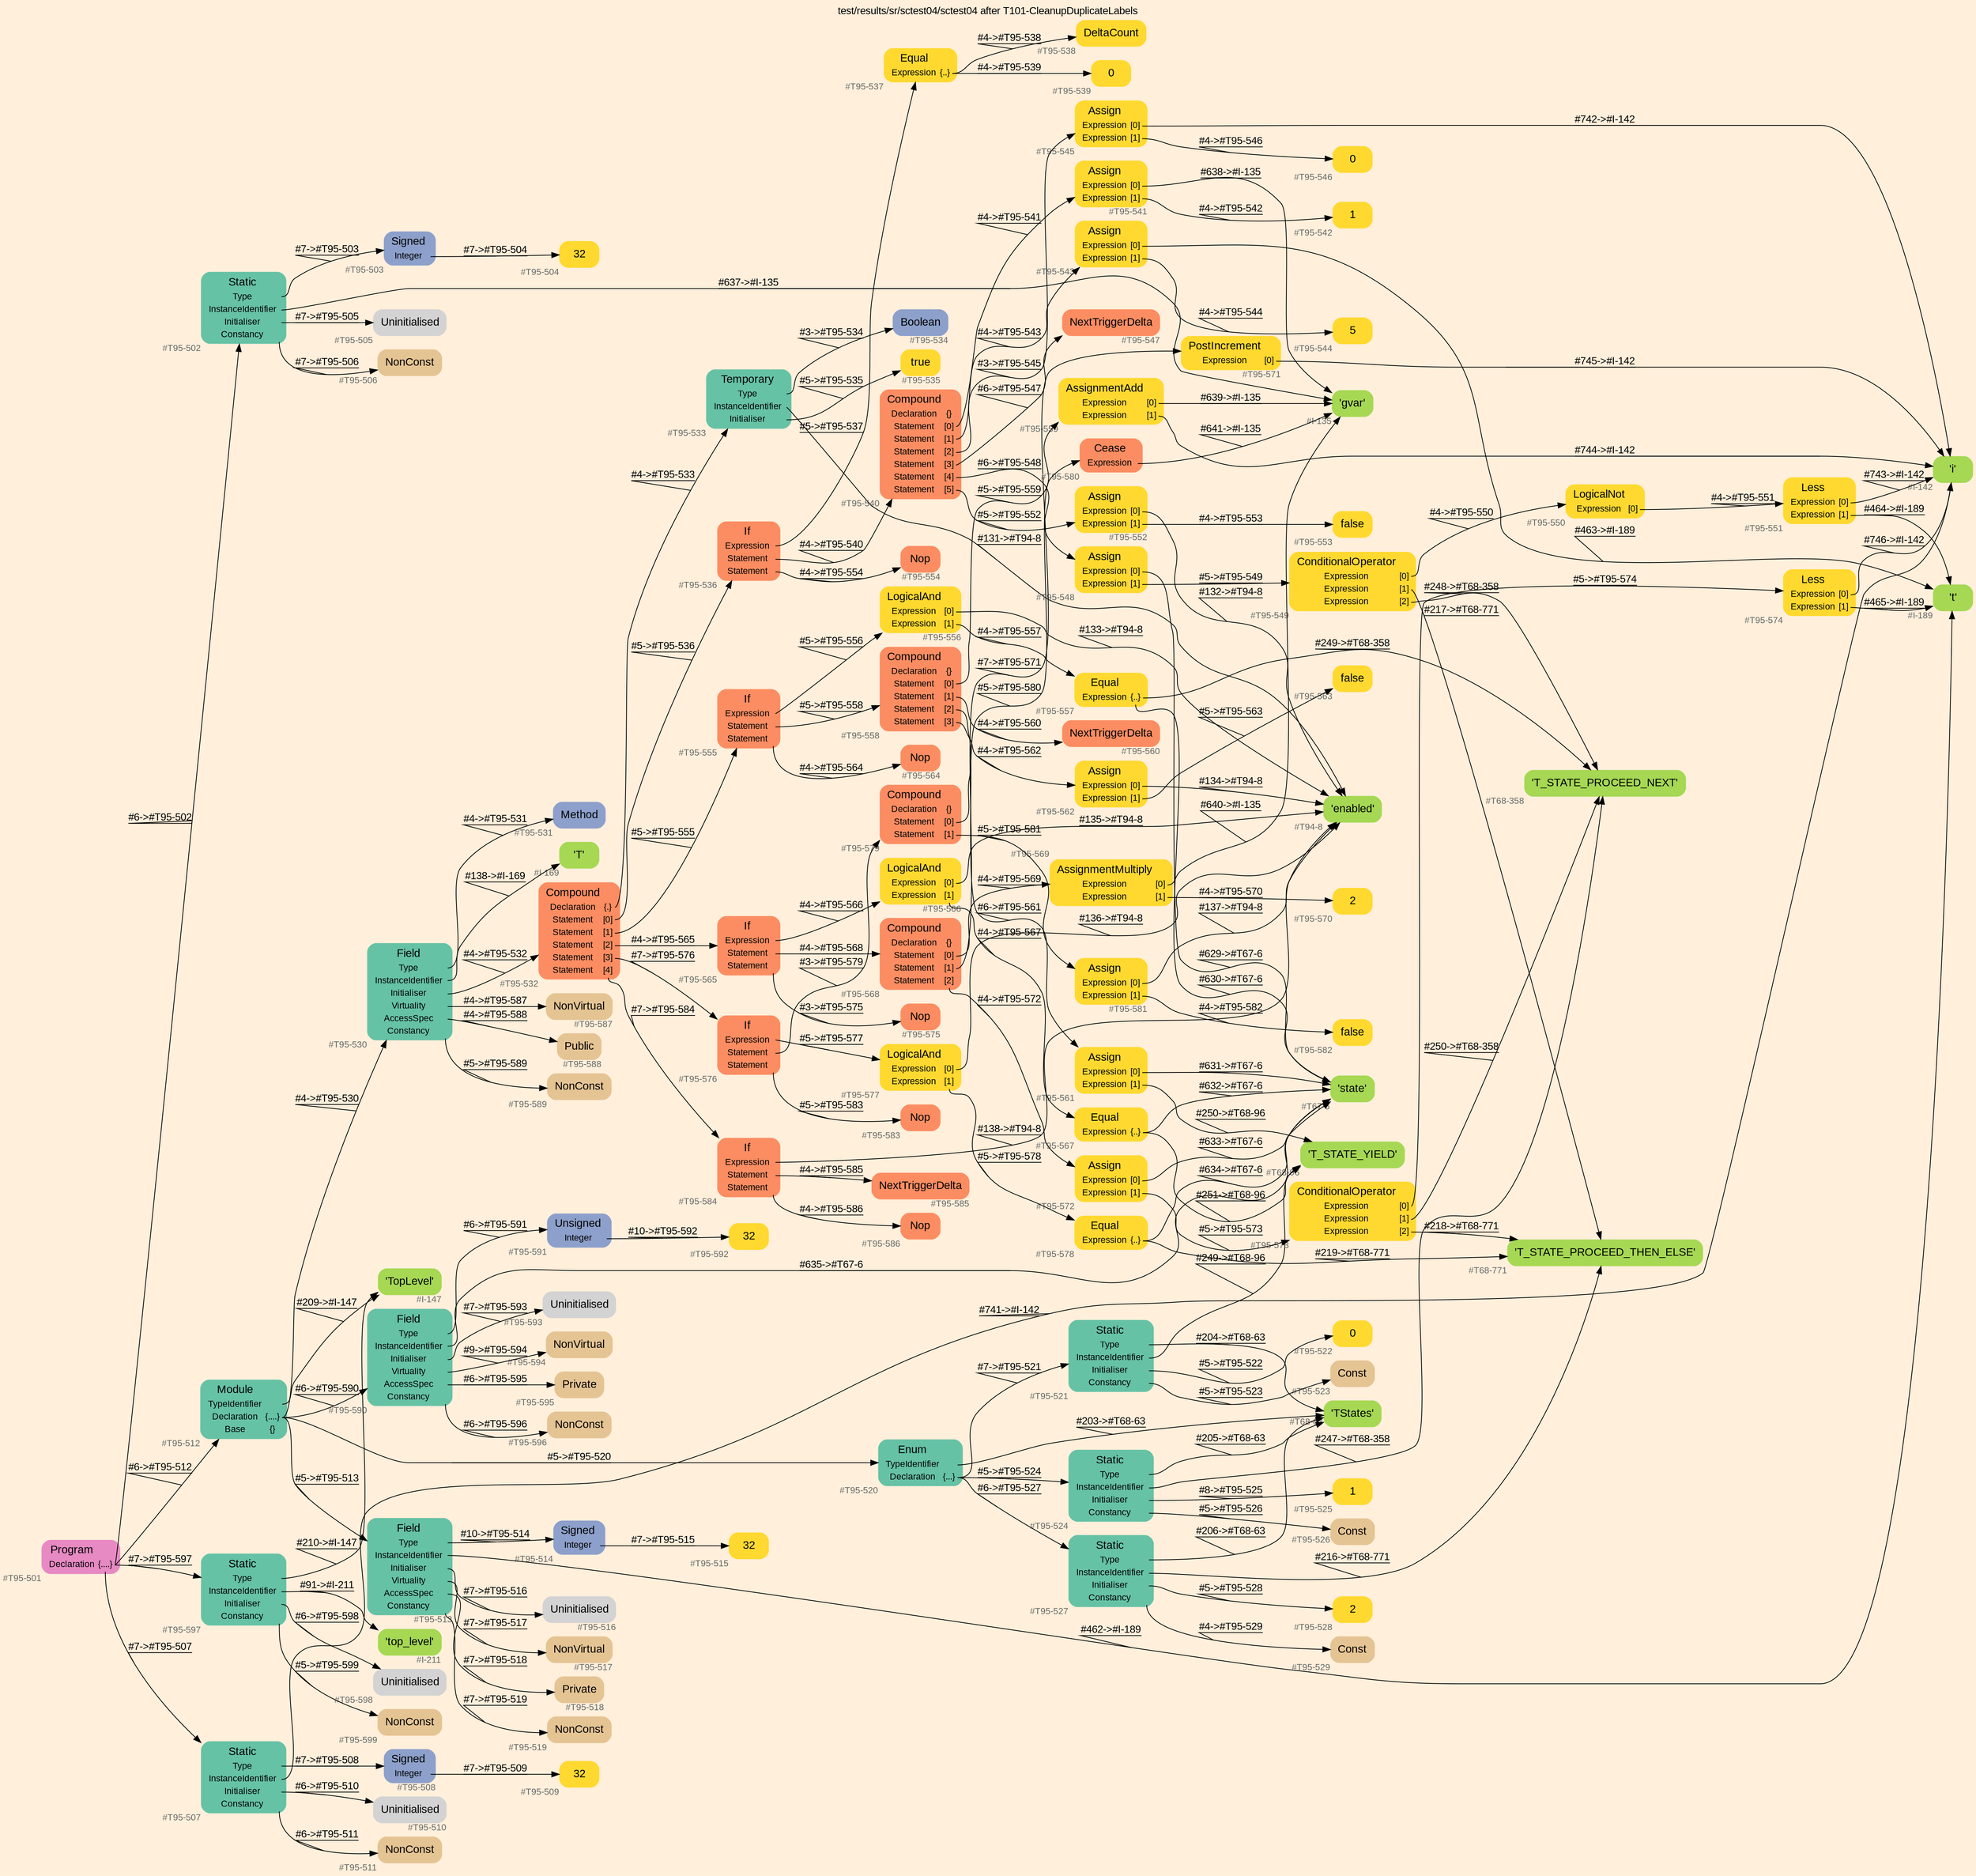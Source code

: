 digraph "test/results/sr/sctest04/sctest04 after T101-CleanupDuplicateLabels" {
label = "test/results/sr/sctest04/sctest04 after T101-CleanupDuplicateLabels"
labelloc = t
graph [
    rankdir = "LR"
    ranksep = 0.3
    bgcolor = antiquewhite1
    color = black
    fontcolor = black
    fontname = "Arial"
];
node [
    fontname = "Arial"
];
edge [
    fontname = "Arial"
];

// -------------------- node figure --------------------
// -------- block #T95-501 ----------
"#T95-501" [
    fillcolor = "/set28/4"
    xlabel = "#T95-501"
    fontsize = "12"
    fontcolor = grey40
    shape = "plaintext"
    label = <<TABLE BORDER="0" CELLBORDER="0" CELLSPACING="0">
     <TR><TD><FONT COLOR="black" POINT-SIZE="15">Program</FONT></TD></TR>
     <TR><TD><FONT COLOR="black" POINT-SIZE="12">Declaration</FONT></TD><TD PORT="port0"><FONT COLOR="black" POINT-SIZE="12">{....}</FONT></TD></TR>
    </TABLE>>
    style = "rounded,filled"
];

// -------- block #T95-502 ----------
"#T95-502" [
    fillcolor = "/set28/1"
    xlabel = "#T95-502"
    fontsize = "12"
    fontcolor = grey40
    shape = "plaintext"
    label = <<TABLE BORDER="0" CELLBORDER="0" CELLSPACING="0">
     <TR><TD><FONT COLOR="black" POINT-SIZE="15">Static</FONT></TD></TR>
     <TR><TD><FONT COLOR="black" POINT-SIZE="12">Type</FONT></TD><TD PORT="port0"></TD></TR>
     <TR><TD><FONT COLOR="black" POINT-SIZE="12">InstanceIdentifier</FONT></TD><TD PORT="port1"></TD></TR>
     <TR><TD><FONT COLOR="black" POINT-SIZE="12">Initialiser</FONT></TD><TD PORT="port2"></TD></TR>
     <TR><TD><FONT COLOR="black" POINT-SIZE="12">Constancy</FONT></TD><TD PORT="port3"></TD></TR>
    </TABLE>>
    style = "rounded,filled"
];

// -------- block #T95-503 ----------
"#T95-503" [
    fillcolor = "/set28/3"
    xlabel = "#T95-503"
    fontsize = "12"
    fontcolor = grey40
    shape = "plaintext"
    label = <<TABLE BORDER="0" CELLBORDER="0" CELLSPACING="0">
     <TR><TD><FONT COLOR="black" POINT-SIZE="15">Signed</FONT></TD></TR>
     <TR><TD><FONT COLOR="black" POINT-SIZE="12">Integer</FONT></TD><TD PORT="port0"></TD></TR>
    </TABLE>>
    style = "rounded,filled"
];

// -------- block #T95-504 ----------
"#T95-504" [
    fillcolor = "/set28/6"
    xlabel = "#T95-504"
    fontsize = "12"
    fontcolor = grey40
    shape = "plaintext"
    label = <<TABLE BORDER="0" CELLBORDER="0" CELLSPACING="0">
     <TR><TD><FONT COLOR="black" POINT-SIZE="15">32</FONT></TD></TR>
    </TABLE>>
    style = "rounded,filled"
];

// -------- block #I-135 ----------
"#I-135" [
    fillcolor = "/set28/5"
    xlabel = "#I-135"
    fontsize = "12"
    fontcolor = grey40
    shape = "plaintext"
    label = <<TABLE BORDER="0" CELLBORDER="0" CELLSPACING="0">
     <TR><TD><FONT COLOR="black" POINT-SIZE="15">'gvar'</FONT></TD></TR>
    </TABLE>>
    style = "rounded,filled"
];

// -------- block #T95-505 ----------
"#T95-505" [
    xlabel = "#T95-505"
    fontsize = "12"
    fontcolor = grey40
    shape = "plaintext"
    label = <<TABLE BORDER="0" CELLBORDER="0" CELLSPACING="0">
     <TR><TD><FONT COLOR="black" POINT-SIZE="15">Uninitialised</FONT></TD></TR>
    </TABLE>>
    style = "rounded,filled"
];

// -------- block #T95-506 ----------
"#T95-506" [
    fillcolor = "/set28/7"
    xlabel = "#T95-506"
    fontsize = "12"
    fontcolor = grey40
    shape = "plaintext"
    label = <<TABLE BORDER="0" CELLBORDER="0" CELLSPACING="0">
     <TR><TD><FONT COLOR="black" POINT-SIZE="15">NonConst</FONT></TD></TR>
    </TABLE>>
    style = "rounded,filled"
];

// -------- block #T95-507 ----------
"#T95-507" [
    fillcolor = "/set28/1"
    xlabel = "#T95-507"
    fontsize = "12"
    fontcolor = grey40
    shape = "plaintext"
    label = <<TABLE BORDER="0" CELLBORDER="0" CELLSPACING="0">
     <TR><TD><FONT COLOR="black" POINT-SIZE="15">Static</FONT></TD></TR>
     <TR><TD><FONT COLOR="black" POINT-SIZE="12">Type</FONT></TD><TD PORT="port0"></TD></TR>
     <TR><TD><FONT COLOR="black" POINT-SIZE="12">InstanceIdentifier</FONT></TD><TD PORT="port1"></TD></TR>
     <TR><TD><FONT COLOR="black" POINT-SIZE="12">Initialiser</FONT></TD><TD PORT="port2"></TD></TR>
     <TR><TD><FONT COLOR="black" POINT-SIZE="12">Constancy</FONT></TD><TD PORT="port3"></TD></TR>
    </TABLE>>
    style = "rounded,filled"
];

// -------- block #T95-508 ----------
"#T95-508" [
    fillcolor = "/set28/3"
    xlabel = "#T95-508"
    fontsize = "12"
    fontcolor = grey40
    shape = "plaintext"
    label = <<TABLE BORDER="0" CELLBORDER="0" CELLSPACING="0">
     <TR><TD><FONT COLOR="black" POINT-SIZE="15">Signed</FONT></TD></TR>
     <TR><TD><FONT COLOR="black" POINT-SIZE="12">Integer</FONT></TD><TD PORT="port0"></TD></TR>
    </TABLE>>
    style = "rounded,filled"
];

// -------- block #T95-509 ----------
"#T95-509" [
    fillcolor = "/set28/6"
    xlabel = "#T95-509"
    fontsize = "12"
    fontcolor = grey40
    shape = "plaintext"
    label = <<TABLE BORDER="0" CELLBORDER="0" CELLSPACING="0">
     <TR><TD><FONT COLOR="black" POINT-SIZE="15">32</FONT></TD></TR>
    </TABLE>>
    style = "rounded,filled"
];

// -------- block #I-142 ----------
"#I-142" [
    fillcolor = "/set28/5"
    xlabel = "#I-142"
    fontsize = "12"
    fontcolor = grey40
    shape = "plaintext"
    label = <<TABLE BORDER="0" CELLBORDER="0" CELLSPACING="0">
     <TR><TD><FONT COLOR="black" POINT-SIZE="15">'i'</FONT></TD></TR>
    </TABLE>>
    style = "rounded,filled"
];

// -------- block #T95-510 ----------
"#T95-510" [
    xlabel = "#T95-510"
    fontsize = "12"
    fontcolor = grey40
    shape = "plaintext"
    label = <<TABLE BORDER="0" CELLBORDER="0" CELLSPACING="0">
     <TR><TD><FONT COLOR="black" POINT-SIZE="15">Uninitialised</FONT></TD></TR>
    </TABLE>>
    style = "rounded,filled"
];

// -------- block #T95-511 ----------
"#T95-511" [
    fillcolor = "/set28/7"
    xlabel = "#T95-511"
    fontsize = "12"
    fontcolor = grey40
    shape = "plaintext"
    label = <<TABLE BORDER="0" CELLBORDER="0" CELLSPACING="0">
     <TR><TD><FONT COLOR="black" POINT-SIZE="15">NonConst</FONT></TD></TR>
    </TABLE>>
    style = "rounded,filled"
];

// -------- block #T95-512 ----------
"#T95-512" [
    fillcolor = "/set28/1"
    xlabel = "#T95-512"
    fontsize = "12"
    fontcolor = grey40
    shape = "plaintext"
    label = <<TABLE BORDER="0" CELLBORDER="0" CELLSPACING="0">
     <TR><TD><FONT COLOR="black" POINT-SIZE="15">Module</FONT></TD></TR>
     <TR><TD><FONT COLOR="black" POINT-SIZE="12">TypeIdentifier</FONT></TD><TD PORT="port0"></TD></TR>
     <TR><TD><FONT COLOR="black" POINT-SIZE="12">Declaration</FONT></TD><TD PORT="port1"><FONT COLOR="black" POINT-SIZE="12">{....}</FONT></TD></TR>
     <TR><TD><FONT COLOR="black" POINT-SIZE="12">Base</FONT></TD><TD PORT="port2"><FONT COLOR="black" POINT-SIZE="12">{}</FONT></TD></TR>
    </TABLE>>
    style = "rounded,filled"
];

// -------- block #I-147 ----------
"#I-147" [
    fillcolor = "/set28/5"
    xlabel = "#I-147"
    fontsize = "12"
    fontcolor = grey40
    shape = "plaintext"
    label = <<TABLE BORDER="0" CELLBORDER="0" CELLSPACING="0">
     <TR><TD><FONT COLOR="black" POINT-SIZE="15">'TopLevel'</FONT></TD></TR>
    </TABLE>>
    style = "rounded,filled"
];

// -------- block #T95-513 ----------
"#T95-513" [
    fillcolor = "/set28/1"
    xlabel = "#T95-513"
    fontsize = "12"
    fontcolor = grey40
    shape = "plaintext"
    label = <<TABLE BORDER="0" CELLBORDER="0" CELLSPACING="0">
     <TR><TD><FONT COLOR="black" POINT-SIZE="15">Field</FONT></TD></TR>
     <TR><TD><FONT COLOR="black" POINT-SIZE="12">Type</FONT></TD><TD PORT="port0"></TD></TR>
     <TR><TD><FONT COLOR="black" POINT-SIZE="12">InstanceIdentifier</FONT></TD><TD PORT="port1"></TD></TR>
     <TR><TD><FONT COLOR="black" POINT-SIZE="12">Initialiser</FONT></TD><TD PORT="port2"></TD></TR>
     <TR><TD><FONT COLOR="black" POINT-SIZE="12">Virtuality</FONT></TD><TD PORT="port3"></TD></TR>
     <TR><TD><FONT COLOR="black" POINT-SIZE="12">AccessSpec</FONT></TD><TD PORT="port4"></TD></TR>
     <TR><TD><FONT COLOR="black" POINT-SIZE="12">Constancy</FONT></TD><TD PORT="port5"></TD></TR>
    </TABLE>>
    style = "rounded,filled"
];

// -------- block #T95-514 ----------
"#T95-514" [
    fillcolor = "/set28/3"
    xlabel = "#T95-514"
    fontsize = "12"
    fontcolor = grey40
    shape = "plaintext"
    label = <<TABLE BORDER="0" CELLBORDER="0" CELLSPACING="0">
     <TR><TD><FONT COLOR="black" POINT-SIZE="15">Signed</FONT></TD></TR>
     <TR><TD><FONT COLOR="black" POINT-SIZE="12">Integer</FONT></TD><TD PORT="port0"></TD></TR>
    </TABLE>>
    style = "rounded,filled"
];

// -------- block #T95-515 ----------
"#T95-515" [
    fillcolor = "/set28/6"
    xlabel = "#T95-515"
    fontsize = "12"
    fontcolor = grey40
    shape = "plaintext"
    label = <<TABLE BORDER="0" CELLBORDER="0" CELLSPACING="0">
     <TR><TD><FONT COLOR="black" POINT-SIZE="15">32</FONT></TD></TR>
    </TABLE>>
    style = "rounded,filled"
];

// -------- block #I-189 ----------
"#I-189" [
    fillcolor = "/set28/5"
    xlabel = "#I-189"
    fontsize = "12"
    fontcolor = grey40
    shape = "plaintext"
    label = <<TABLE BORDER="0" CELLBORDER="0" CELLSPACING="0">
     <TR><TD><FONT COLOR="black" POINT-SIZE="15">'t'</FONT></TD></TR>
    </TABLE>>
    style = "rounded,filled"
];

// -------- block #T95-516 ----------
"#T95-516" [
    xlabel = "#T95-516"
    fontsize = "12"
    fontcolor = grey40
    shape = "plaintext"
    label = <<TABLE BORDER="0" CELLBORDER="0" CELLSPACING="0">
     <TR><TD><FONT COLOR="black" POINT-SIZE="15">Uninitialised</FONT></TD></TR>
    </TABLE>>
    style = "rounded,filled"
];

// -------- block #T95-517 ----------
"#T95-517" [
    fillcolor = "/set28/7"
    xlabel = "#T95-517"
    fontsize = "12"
    fontcolor = grey40
    shape = "plaintext"
    label = <<TABLE BORDER="0" CELLBORDER="0" CELLSPACING="0">
     <TR><TD><FONT COLOR="black" POINT-SIZE="15">NonVirtual</FONT></TD></TR>
    </TABLE>>
    style = "rounded,filled"
];

// -------- block #T95-518 ----------
"#T95-518" [
    fillcolor = "/set28/7"
    xlabel = "#T95-518"
    fontsize = "12"
    fontcolor = grey40
    shape = "plaintext"
    label = <<TABLE BORDER="0" CELLBORDER="0" CELLSPACING="0">
     <TR><TD><FONT COLOR="black" POINT-SIZE="15">Private</FONT></TD></TR>
    </TABLE>>
    style = "rounded,filled"
];

// -------- block #T95-519 ----------
"#T95-519" [
    fillcolor = "/set28/7"
    xlabel = "#T95-519"
    fontsize = "12"
    fontcolor = grey40
    shape = "plaintext"
    label = <<TABLE BORDER="0" CELLBORDER="0" CELLSPACING="0">
     <TR><TD><FONT COLOR="black" POINT-SIZE="15">NonConst</FONT></TD></TR>
    </TABLE>>
    style = "rounded,filled"
];

// -------- block #T95-520 ----------
"#T95-520" [
    fillcolor = "/set28/1"
    xlabel = "#T95-520"
    fontsize = "12"
    fontcolor = grey40
    shape = "plaintext"
    label = <<TABLE BORDER="0" CELLBORDER="0" CELLSPACING="0">
     <TR><TD><FONT COLOR="black" POINT-SIZE="15">Enum</FONT></TD></TR>
     <TR><TD><FONT COLOR="black" POINT-SIZE="12">TypeIdentifier</FONT></TD><TD PORT="port0"></TD></TR>
     <TR><TD><FONT COLOR="black" POINT-SIZE="12">Declaration</FONT></TD><TD PORT="port1"><FONT COLOR="black" POINT-SIZE="12">{...}</FONT></TD></TR>
    </TABLE>>
    style = "rounded,filled"
];

// -------- block #T68-63 ----------
"#T68-63" [
    fillcolor = "/set28/5"
    xlabel = "#T68-63"
    fontsize = "12"
    fontcolor = grey40
    shape = "plaintext"
    label = <<TABLE BORDER="0" CELLBORDER="0" CELLSPACING="0">
     <TR><TD><FONT COLOR="black" POINT-SIZE="15">'TStates'</FONT></TD></TR>
    </TABLE>>
    style = "rounded,filled"
];

// -------- block #T95-521 ----------
"#T95-521" [
    fillcolor = "/set28/1"
    xlabel = "#T95-521"
    fontsize = "12"
    fontcolor = grey40
    shape = "plaintext"
    label = <<TABLE BORDER="0" CELLBORDER="0" CELLSPACING="0">
     <TR><TD><FONT COLOR="black" POINT-SIZE="15">Static</FONT></TD></TR>
     <TR><TD><FONT COLOR="black" POINT-SIZE="12">Type</FONT></TD><TD PORT="port0"></TD></TR>
     <TR><TD><FONT COLOR="black" POINT-SIZE="12">InstanceIdentifier</FONT></TD><TD PORT="port1"></TD></TR>
     <TR><TD><FONT COLOR="black" POINT-SIZE="12">Initialiser</FONT></TD><TD PORT="port2"></TD></TR>
     <TR><TD><FONT COLOR="black" POINT-SIZE="12">Constancy</FONT></TD><TD PORT="port3"></TD></TR>
    </TABLE>>
    style = "rounded,filled"
];

// -------- block #T68-96 ----------
"#T68-96" [
    fillcolor = "/set28/5"
    xlabel = "#T68-96"
    fontsize = "12"
    fontcolor = grey40
    shape = "plaintext"
    label = <<TABLE BORDER="0" CELLBORDER="0" CELLSPACING="0">
     <TR><TD><FONT COLOR="black" POINT-SIZE="15">'T_STATE_YIELD'</FONT></TD></TR>
    </TABLE>>
    style = "rounded,filled"
];

// -------- block #T95-522 ----------
"#T95-522" [
    fillcolor = "/set28/6"
    xlabel = "#T95-522"
    fontsize = "12"
    fontcolor = grey40
    shape = "plaintext"
    label = <<TABLE BORDER="0" CELLBORDER="0" CELLSPACING="0">
     <TR><TD><FONT COLOR="black" POINT-SIZE="15">0</FONT></TD></TR>
    </TABLE>>
    style = "rounded,filled"
];

// -------- block #T95-523 ----------
"#T95-523" [
    fillcolor = "/set28/7"
    xlabel = "#T95-523"
    fontsize = "12"
    fontcolor = grey40
    shape = "plaintext"
    label = <<TABLE BORDER="0" CELLBORDER="0" CELLSPACING="0">
     <TR><TD><FONT COLOR="black" POINT-SIZE="15">Const</FONT></TD></TR>
    </TABLE>>
    style = "rounded,filled"
];

// -------- block #T95-524 ----------
"#T95-524" [
    fillcolor = "/set28/1"
    xlabel = "#T95-524"
    fontsize = "12"
    fontcolor = grey40
    shape = "plaintext"
    label = <<TABLE BORDER="0" CELLBORDER="0" CELLSPACING="0">
     <TR><TD><FONT COLOR="black" POINT-SIZE="15">Static</FONT></TD></TR>
     <TR><TD><FONT COLOR="black" POINT-SIZE="12">Type</FONT></TD><TD PORT="port0"></TD></TR>
     <TR><TD><FONT COLOR="black" POINT-SIZE="12">InstanceIdentifier</FONT></TD><TD PORT="port1"></TD></TR>
     <TR><TD><FONT COLOR="black" POINT-SIZE="12">Initialiser</FONT></TD><TD PORT="port2"></TD></TR>
     <TR><TD><FONT COLOR="black" POINT-SIZE="12">Constancy</FONT></TD><TD PORT="port3"></TD></TR>
    </TABLE>>
    style = "rounded,filled"
];

// -------- block #T68-358 ----------
"#T68-358" [
    fillcolor = "/set28/5"
    xlabel = "#T68-358"
    fontsize = "12"
    fontcolor = grey40
    shape = "plaintext"
    label = <<TABLE BORDER="0" CELLBORDER="0" CELLSPACING="0">
     <TR><TD><FONT COLOR="black" POINT-SIZE="15">'T_STATE_PROCEED_NEXT'</FONT></TD></TR>
    </TABLE>>
    style = "rounded,filled"
];

// -------- block #T95-525 ----------
"#T95-525" [
    fillcolor = "/set28/6"
    xlabel = "#T95-525"
    fontsize = "12"
    fontcolor = grey40
    shape = "plaintext"
    label = <<TABLE BORDER="0" CELLBORDER="0" CELLSPACING="0">
     <TR><TD><FONT COLOR="black" POINT-SIZE="15">1</FONT></TD></TR>
    </TABLE>>
    style = "rounded,filled"
];

// -------- block #T95-526 ----------
"#T95-526" [
    fillcolor = "/set28/7"
    xlabel = "#T95-526"
    fontsize = "12"
    fontcolor = grey40
    shape = "plaintext"
    label = <<TABLE BORDER="0" CELLBORDER="0" CELLSPACING="0">
     <TR><TD><FONT COLOR="black" POINT-SIZE="15">Const</FONT></TD></TR>
    </TABLE>>
    style = "rounded,filled"
];

// -------- block #T95-527 ----------
"#T95-527" [
    fillcolor = "/set28/1"
    xlabel = "#T95-527"
    fontsize = "12"
    fontcolor = grey40
    shape = "plaintext"
    label = <<TABLE BORDER="0" CELLBORDER="0" CELLSPACING="0">
     <TR><TD><FONT COLOR="black" POINT-SIZE="15">Static</FONT></TD></TR>
     <TR><TD><FONT COLOR="black" POINT-SIZE="12">Type</FONT></TD><TD PORT="port0"></TD></TR>
     <TR><TD><FONT COLOR="black" POINT-SIZE="12">InstanceIdentifier</FONT></TD><TD PORT="port1"></TD></TR>
     <TR><TD><FONT COLOR="black" POINT-SIZE="12">Initialiser</FONT></TD><TD PORT="port2"></TD></TR>
     <TR><TD><FONT COLOR="black" POINT-SIZE="12">Constancy</FONT></TD><TD PORT="port3"></TD></TR>
    </TABLE>>
    style = "rounded,filled"
];

// -------- block #T68-771 ----------
"#T68-771" [
    fillcolor = "/set28/5"
    xlabel = "#T68-771"
    fontsize = "12"
    fontcolor = grey40
    shape = "plaintext"
    label = <<TABLE BORDER="0" CELLBORDER="0" CELLSPACING="0">
     <TR><TD><FONT COLOR="black" POINT-SIZE="15">'T_STATE_PROCEED_THEN_ELSE'</FONT></TD></TR>
    </TABLE>>
    style = "rounded,filled"
];

// -------- block #T95-528 ----------
"#T95-528" [
    fillcolor = "/set28/6"
    xlabel = "#T95-528"
    fontsize = "12"
    fontcolor = grey40
    shape = "plaintext"
    label = <<TABLE BORDER="0" CELLBORDER="0" CELLSPACING="0">
     <TR><TD><FONT COLOR="black" POINT-SIZE="15">2</FONT></TD></TR>
    </TABLE>>
    style = "rounded,filled"
];

// -------- block #T95-529 ----------
"#T95-529" [
    fillcolor = "/set28/7"
    xlabel = "#T95-529"
    fontsize = "12"
    fontcolor = grey40
    shape = "plaintext"
    label = <<TABLE BORDER="0" CELLBORDER="0" CELLSPACING="0">
     <TR><TD><FONT COLOR="black" POINT-SIZE="15">Const</FONT></TD></TR>
    </TABLE>>
    style = "rounded,filled"
];

// -------- block #T95-530 ----------
"#T95-530" [
    fillcolor = "/set28/1"
    xlabel = "#T95-530"
    fontsize = "12"
    fontcolor = grey40
    shape = "plaintext"
    label = <<TABLE BORDER="0" CELLBORDER="0" CELLSPACING="0">
     <TR><TD><FONT COLOR="black" POINT-SIZE="15">Field</FONT></TD></TR>
     <TR><TD><FONT COLOR="black" POINT-SIZE="12">Type</FONT></TD><TD PORT="port0"></TD></TR>
     <TR><TD><FONT COLOR="black" POINT-SIZE="12">InstanceIdentifier</FONT></TD><TD PORT="port1"></TD></TR>
     <TR><TD><FONT COLOR="black" POINT-SIZE="12">Initialiser</FONT></TD><TD PORT="port2"></TD></TR>
     <TR><TD><FONT COLOR="black" POINT-SIZE="12">Virtuality</FONT></TD><TD PORT="port3"></TD></TR>
     <TR><TD><FONT COLOR="black" POINT-SIZE="12">AccessSpec</FONT></TD><TD PORT="port4"></TD></TR>
     <TR><TD><FONT COLOR="black" POINT-SIZE="12">Constancy</FONT></TD><TD PORT="port5"></TD></TR>
    </TABLE>>
    style = "rounded,filled"
];

// -------- block #T95-531 ----------
"#T95-531" [
    fillcolor = "/set28/3"
    xlabel = "#T95-531"
    fontsize = "12"
    fontcolor = grey40
    shape = "plaintext"
    label = <<TABLE BORDER="0" CELLBORDER="0" CELLSPACING="0">
     <TR><TD><FONT COLOR="black" POINT-SIZE="15">Method</FONT></TD></TR>
    </TABLE>>
    style = "rounded,filled"
];

// -------- block #I-169 ----------
"#I-169" [
    fillcolor = "/set28/5"
    xlabel = "#I-169"
    fontsize = "12"
    fontcolor = grey40
    shape = "plaintext"
    label = <<TABLE BORDER="0" CELLBORDER="0" CELLSPACING="0">
     <TR><TD><FONT COLOR="black" POINT-SIZE="15">'T'</FONT></TD></TR>
    </TABLE>>
    style = "rounded,filled"
];

// -------- block #T95-532 ----------
"#T95-532" [
    fillcolor = "/set28/2"
    xlabel = "#T95-532"
    fontsize = "12"
    fontcolor = grey40
    shape = "plaintext"
    label = <<TABLE BORDER="0" CELLBORDER="0" CELLSPACING="0">
     <TR><TD><FONT COLOR="black" POINT-SIZE="15">Compound</FONT></TD></TR>
     <TR><TD><FONT COLOR="black" POINT-SIZE="12">Declaration</FONT></TD><TD PORT="port0"><FONT COLOR="black" POINT-SIZE="12">{.}</FONT></TD></TR>
     <TR><TD><FONT COLOR="black" POINT-SIZE="12">Statement</FONT></TD><TD PORT="port1"><FONT COLOR="black" POINT-SIZE="12">[0]</FONT></TD></TR>
     <TR><TD><FONT COLOR="black" POINT-SIZE="12">Statement</FONT></TD><TD PORT="port2"><FONT COLOR="black" POINT-SIZE="12">[1]</FONT></TD></TR>
     <TR><TD><FONT COLOR="black" POINT-SIZE="12">Statement</FONT></TD><TD PORT="port3"><FONT COLOR="black" POINT-SIZE="12">[2]</FONT></TD></TR>
     <TR><TD><FONT COLOR="black" POINT-SIZE="12">Statement</FONT></TD><TD PORT="port4"><FONT COLOR="black" POINT-SIZE="12">[3]</FONT></TD></TR>
     <TR><TD><FONT COLOR="black" POINT-SIZE="12">Statement</FONT></TD><TD PORT="port5"><FONT COLOR="black" POINT-SIZE="12">[4]</FONT></TD></TR>
    </TABLE>>
    style = "rounded,filled"
];

// -------- block #T95-533 ----------
"#T95-533" [
    fillcolor = "/set28/1"
    xlabel = "#T95-533"
    fontsize = "12"
    fontcolor = grey40
    shape = "plaintext"
    label = <<TABLE BORDER="0" CELLBORDER="0" CELLSPACING="0">
     <TR><TD><FONT COLOR="black" POINT-SIZE="15">Temporary</FONT></TD></TR>
     <TR><TD><FONT COLOR="black" POINT-SIZE="12">Type</FONT></TD><TD PORT="port0"></TD></TR>
     <TR><TD><FONT COLOR="black" POINT-SIZE="12">InstanceIdentifier</FONT></TD><TD PORT="port1"></TD></TR>
     <TR><TD><FONT COLOR="black" POINT-SIZE="12">Initialiser</FONT></TD><TD PORT="port2"></TD></TR>
    </TABLE>>
    style = "rounded,filled"
];

// -------- block #T95-534 ----------
"#T95-534" [
    fillcolor = "/set28/3"
    xlabel = "#T95-534"
    fontsize = "12"
    fontcolor = grey40
    shape = "plaintext"
    label = <<TABLE BORDER="0" CELLBORDER="0" CELLSPACING="0">
     <TR><TD><FONT COLOR="black" POINT-SIZE="15">Boolean</FONT></TD></TR>
    </TABLE>>
    style = "rounded,filled"
];

// -------- block #T94-8 ----------
"#T94-8" [
    fillcolor = "/set28/5"
    xlabel = "#T94-8"
    fontsize = "12"
    fontcolor = grey40
    shape = "plaintext"
    label = <<TABLE BORDER="0" CELLBORDER="0" CELLSPACING="0">
     <TR><TD><FONT COLOR="black" POINT-SIZE="15">'enabled'</FONT></TD></TR>
    </TABLE>>
    style = "rounded,filled"
];

// -------- block #T95-535 ----------
"#T95-535" [
    fillcolor = "/set28/6"
    xlabel = "#T95-535"
    fontsize = "12"
    fontcolor = grey40
    shape = "plaintext"
    label = <<TABLE BORDER="0" CELLBORDER="0" CELLSPACING="0">
     <TR><TD><FONT COLOR="black" POINT-SIZE="15">true</FONT></TD></TR>
    </TABLE>>
    style = "rounded,filled"
];

// -------- block #T95-536 ----------
"#T95-536" [
    fillcolor = "/set28/2"
    xlabel = "#T95-536"
    fontsize = "12"
    fontcolor = grey40
    shape = "plaintext"
    label = <<TABLE BORDER="0" CELLBORDER="0" CELLSPACING="0">
     <TR><TD><FONT COLOR="black" POINT-SIZE="15">If</FONT></TD></TR>
     <TR><TD><FONT COLOR="black" POINT-SIZE="12">Expression</FONT></TD><TD PORT="port0"></TD></TR>
     <TR><TD><FONT COLOR="black" POINT-SIZE="12">Statement</FONT></TD><TD PORT="port1"></TD></TR>
     <TR><TD><FONT COLOR="black" POINT-SIZE="12">Statement</FONT></TD><TD PORT="port2"></TD></TR>
    </TABLE>>
    style = "rounded,filled"
];

// -------- block #T95-537 ----------
"#T95-537" [
    fillcolor = "/set28/6"
    xlabel = "#T95-537"
    fontsize = "12"
    fontcolor = grey40
    shape = "plaintext"
    label = <<TABLE BORDER="0" CELLBORDER="0" CELLSPACING="0">
     <TR><TD><FONT COLOR="black" POINT-SIZE="15">Equal</FONT></TD></TR>
     <TR><TD><FONT COLOR="black" POINT-SIZE="12">Expression</FONT></TD><TD PORT="port0"><FONT COLOR="black" POINT-SIZE="12">{..}</FONT></TD></TR>
    </TABLE>>
    style = "rounded,filled"
];

// -------- block #T95-538 ----------
"#T95-538" [
    fillcolor = "/set28/6"
    xlabel = "#T95-538"
    fontsize = "12"
    fontcolor = grey40
    shape = "plaintext"
    label = <<TABLE BORDER="0" CELLBORDER="0" CELLSPACING="0">
     <TR><TD><FONT COLOR="black" POINT-SIZE="15">DeltaCount</FONT></TD></TR>
    </TABLE>>
    style = "rounded,filled"
];

// -------- block #T95-539 ----------
"#T95-539" [
    fillcolor = "/set28/6"
    xlabel = "#T95-539"
    fontsize = "12"
    fontcolor = grey40
    shape = "plaintext"
    label = <<TABLE BORDER="0" CELLBORDER="0" CELLSPACING="0">
     <TR><TD><FONT COLOR="black" POINT-SIZE="15">0</FONT></TD></TR>
    </TABLE>>
    style = "rounded,filled"
];

// -------- block #T95-540 ----------
"#T95-540" [
    fillcolor = "/set28/2"
    xlabel = "#T95-540"
    fontsize = "12"
    fontcolor = grey40
    shape = "plaintext"
    label = <<TABLE BORDER="0" CELLBORDER="0" CELLSPACING="0">
     <TR><TD><FONT COLOR="black" POINT-SIZE="15">Compound</FONT></TD></TR>
     <TR><TD><FONT COLOR="black" POINT-SIZE="12">Declaration</FONT></TD><TD PORT="port0"><FONT COLOR="black" POINT-SIZE="12">{}</FONT></TD></TR>
     <TR><TD><FONT COLOR="black" POINT-SIZE="12">Statement</FONT></TD><TD PORT="port1"><FONT COLOR="black" POINT-SIZE="12">[0]</FONT></TD></TR>
     <TR><TD><FONT COLOR="black" POINT-SIZE="12">Statement</FONT></TD><TD PORT="port2"><FONT COLOR="black" POINT-SIZE="12">[1]</FONT></TD></TR>
     <TR><TD><FONT COLOR="black" POINT-SIZE="12">Statement</FONT></TD><TD PORT="port3"><FONT COLOR="black" POINT-SIZE="12">[2]</FONT></TD></TR>
     <TR><TD><FONT COLOR="black" POINT-SIZE="12">Statement</FONT></TD><TD PORT="port4"><FONT COLOR="black" POINT-SIZE="12">[3]</FONT></TD></TR>
     <TR><TD><FONT COLOR="black" POINT-SIZE="12">Statement</FONT></TD><TD PORT="port5"><FONT COLOR="black" POINT-SIZE="12">[4]</FONT></TD></TR>
     <TR><TD><FONT COLOR="black" POINT-SIZE="12">Statement</FONT></TD><TD PORT="port6"><FONT COLOR="black" POINT-SIZE="12">[5]</FONT></TD></TR>
    </TABLE>>
    style = "rounded,filled"
];

// -------- block #T95-541 ----------
"#T95-541" [
    fillcolor = "/set28/6"
    xlabel = "#T95-541"
    fontsize = "12"
    fontcolor = grey40
    shape = "plaintext"
    label = <<TABLE BORDER="0" CELLBORDER="0" CELLSPACING="0">
     <TR><TD><FONT COLOR="black" POINT-SIZE="15">Assign</FONT></TD></TR>
     <TR><TD><FONT COLOR="black" POINT-SIZE="12">Expression</FONT></TD><TD PORT="port0"><FONT COLOR="black" POINT-SIZE="12">[0]</FONT></TD></TR>
     <TR><TD><FONT COLOR="black" POINT-SIZE="12">Expression</FONT></TD><TD PORT="port1"><FONT COLOR="black" POINT-SIZE="12">[1]</FONT></TD></TR>
    </TABLE>>
    style = "rounded,filled"
];

// -------- block #T95-542 ----------
"#T95-542" [
    fillcolor = "/set28/6"
    xlabel = "#T95-542"
    fontsize = "12"
    fontcolor = grey40
    shape = "plaintext"
    label = <<TABLE BORDER="0" CELLBORDER="0" CELLSPACING="0">
     <TR><TD><FONT COLOR="black" POINT-SIZE="15">1</FONT></TD></TR>
    </TABLE>>
    style = "rounded,filled"
];

// -------- block #T95-543 ----------
"#T95-543" [
    fillcolor = "/set28/6"
    xlabel = "#T95-543"
    fontsize = "12"
    fontcolor = grey40
    shape = "plaintext"
    label = <<TABLE BORDER="0" CELLBORDER="0" CELLSPACING="0">
     <TR><TD><FONT COLOR="black" POINT-SIZE="15">Assign</FONT></TD></TR>
     <TR><TD><FONT COLOR="black" POINT-SIZE="12">Expression</FONT></TD><TD PORT="port0"><FONT COLOR="black" POINT-SIZE="12">[0]</FONT></TD></TR>
     <TR><TD><FONT COLOR="black" POINT-SIZE="12">Expression</FONT></TD><TD PORT="port1"><FONT COLOR="black" POINT-SIZE="12">[1]</FONT></TD></TR>
    </TABLE>>
    style = "rounded,filled"
];

// -------- block #T95-544 ----------
"#T95-544" [
    fillcolor = "/set28/6"
    xlabel = "#T95-544"
    fontsize = "12"
    fontcolor = grey40
    shape = "plaintext"
    label = <<TABLE BORDER="0" CELLBORDER="0" CELLSPACING="0">
     <TR><TD><FONT COLOR="black" POINT-SIZE="15">5</FONT></TD></TR>
    </TABLE>>
    style = "rounded,filled"
];

// -------- block #T95-545 ----------
"#T95-545" [
    fillcolor = "/set28/6"
    xlabel = "#T95-545"
    fontsize = "12"
    fontcolor = grey40
    shape = "plaintext"
    label = <<TABLE BORDER="0" CELLBORDER="0" CELLSPACING="0">
     <TR><TD><FONT COLOR="black" POINT-SIZE="15">Assign</FONT></TD></TR>
     <TR><TD><FONT COLOR="black" POINT-SIZE="12">Expression</FONT></TD><TD PORT="port0"><FONT COLOR="black" POINT-SIZE="12">[0]</FONT></TD></TR>
     <TR><TD><FONT COLOR="black" POINT-SIZE="12">Expression</FONT></TD><TD PORT="port1"><FONT COLOR="black" POINT-SIZE="12">[1]</FONT></TD></TR>
    </TABLE>>
    style = "rounded,filled"
];

// -------- block #T95-546 ----------
"#T95-546" [
    fillcolor = "/set28/6"
    xlabel = "#T95-546"
    fontsize = "12"
    fontcolor = grey40
    shape = "plaintext"
    label = <<TABLE BORDER="0" CELLBORDER="0" CELLSPACING="0">
     <TR><TD><FONT COLOR="black" POINT-SIZE="15">0</FONT></TD></TR>
    </TABLE>>
    style = "rounded,filled"
];

// -------- block #T95-547 ----------
"#T95-547" [
    fillcolor = "/set28/2"
    xlabel = "#T95-547"
    fontsize = "12"
    fontcolor = grey40
    shape = "plaintext"
    label = <<TABLE BORDER="0" CELLBORDER="0" CELLSPACING="0">
     <TR><TD><FONT COLOR="black" POINT-SIZE="15">NextTriggerDelta</FONT></TD></TR>
    </TABLE>>
    style = "rounded,filled"
];

// -------- block #T95-548 ----------
"#T95-548" [
    fillcolor = "/set28/6"
    xlabel = "#T95-548"
    fontsize = "12"
    fontcolor = grey40
    shape = "plaintext"
    label = <<TABLE BORDER="0" CELLBORDER="0" CELLSPACING="0">
     <TR><TD><FONT COLOR="black" POINT-SIZE="15">Assign</FONT></TD></TR>
     <TR><TD><FONT COLOR="black" POINT-SIZE="12">Expression</FONT></TD><TD PORT="port0"><FONT COLOR="black" POINT-SIZE="12">[0]</FONT></TD></TR>
     <TR><TD><FONT COLOR="black" POINT-SIZE="12">Expression</FONT></TD><TD PORT="port1"><FONT COLOR="black" POINT-SIZE="12">[1]</FONT></TD></TR>
    </TABLE>>
    style = "rounded,filled"
];

// -------- block #T67-6 ----------
"#T67-6" [
    fillcolor = "/set28/5"
    xlabel = "#T67-6"
    fontsize = "12"
    fontcolor = grey40
    shape = "plaintext"
    label = <<TABLE BORDER="0" CELLBORDER="0" CELLSPACING="0">
     <TR><TD><FONT COLOR="black" POINT-SIZE="15">'state'</FONT></TD></TR>
    </TABLE>>
    style = "rounded,filled"
];

// -------- block #T95-549 ----------
"#T95-549" [
    fillcolor = "/set28/6"
    xlabel = "#T95-549"
    fontsize = "12"
    fontcolor = grey40
    shape = "plaintext"
    label = <<TABLE BORDER="0" CELLBORDER="0" CELLSPACING="0">
     <TR><TD><FONT COLOR="black" POINT-SIZE="15">ConditionalOperator</FONT></TD></TR>
     <TR><TD><FONT COLOR="black" POINT-SIZE="12">Expression</FONT></TD><TD PORT="port0"><FONT COLOR="black" POINT-SIZE="12">[0]</FONT></TD></TR>
     <TR><TD><FONT COLOR="black" POINT-SIZE="12">Expression</FONT></TD><TD PORT="port1"><FONT COLOR="black" POINT-SIZE="12">[1]</FONT></TD></TR>
     <TR><TD><FONT COLOR="black" POINT-SIZE="12">Expression</FONT></TD><TD PORT="port2"><FONT COLOR="black" POINT-SIZE="12">[2]</FONT></TD></TR>
    </TABLE>>
    style = "rounded,filled"
];

// -------- block #T95-550 ----------
"#T95-550" [
    fillcolor = "/set28/6"
    xlabel = "#T95-550"
    fontsize = "12"
    fontcolor = grey40
    shape = "plaintext"
    label = <<TABLE BORDER="0" CELLBORDER="0" CELLSPACING="0">
     <TR><TD><FONT COLOR="black" POINT-SIZE="15">LogicalNot</FONT></TD></TR>
     <TR><TD><FONT COLOR="black" POINT-SIZE="12">Expression</FONT></TD><TD PORT="port0"><FONT COLOR="black" POINT-SIZE="12">[0]</FONT></TD></TR>
    </TABLE>>
    style = "rounded,filled"
];

// -------- block #T95-551 ----------
"#T95-551" [
    fillcolor = "/set28/6"
    xlabel = "#T95-551"
    fontsize = "12"
    fontcolor = grey40
    shape = "plaintext"
    label = <<TABLE BORDER="0" CELLBORDER="0" CELLSPACING="0">
     <TR><TD><FONT COLOR="black" POINT-SIZE="15">Less</FONT></TD></TR>
     <TR><TD><FONT COLOR="black" POINT-SIZE="12">Expression</FONT></TD><TD PORT="port0"><FONT COLOR="black" POINT-SIZE="12">[0]</FONT></TD></TR>
     <TR><TD><FONT COLOR="black" POINT-SIZE="12">Expression</FONT></TD><TD PORT="port1"><FONT COLOR="black" POINT-SIZE="12">[1]</FONT></TD></TR>
    </TABLE>>
    style = "rounded,filled"
];

// -------- block #T95-552 ----------
"#T95-552" [
    fillcolor = "/set28/6"
    xlabel = "#T95-552"
    fontsize = "12"
    fontcolor = grey40
    shape = "plaintext"
    label = <<TABLE BORDER="0" CELLBORDER="0" CELLSPACING="0">
     <TR><TD><FONT COLOR="black" POINT-SIZE="15">Assign</FONT></TD></TR>
     <TR><TD><FONT COLOR="black" POINT-SIZE="12">Expression</FONT></TD><TD PORT="port0"><FONT COLOR="black" POINT-SIZE="12">[0]</FONT></TD></TR>
     <TR><TD><FONT COLOR="black" POINT-SIZE="12">Expression</FONT></TD><TD PORT="port1"><FONT COLOR="black" POINT-SIZE="12">[1]</FONT></TD></TR>
    </TABLE>>
    style = "rounded,filled"
];

// -------- block #T95-553 ----------
"#T95-553" [
    fillcolor = "/set28/6"
    xlabel = "#T95-553"
    fontsize = "12"
    fontcolor = grey40
    shape = "plaintext"
    label = <<TABLE BORDER="0" CELLBORDER="0" CELLSPACING="0">
     <TR><TD><FONT COLOR="black" POINT-SIZE="15">false</FONT></TD></TR>
    </TABLE>>
    style = "rounded,filled"
];

// -------- block #T95-554 ----------
"#T95-554" [
    fillcolor = "/set28/2"
    xlabel = "#T95-554"
    fontsize = "12"
    fontcolor = grey40
    shape = "plaintext"
    label = <<TABLE BORDER="0" CELLBORDER="0" CELLSPACING="0">
     <TR><TD><FONT COLOR="black" POINT-SIZE="15">Nop</FONT></TD></TR>
    </TABLE>>
    style = "rounded,filled"
];

// -------- block #T95-555 ----------
"#T95-555" [
    fillcolor = "/set28/2"
    xlabel = "#T95-555"
    fontsize = "12"
    fontcolor = grey40
    shape = "plaintext"
    label = <<TABLE BORDER="0" CELLBORDER="0" CELLSPACING="0">
     <TR><TD><FONT COLOR="black" POINT-SIZE="15">If</FONT></TD></TR>
     <TR><TD><FONT COLOR="black" POINT-SIZE="12">Expression</FONT></TD><TD PORT="port0"></TD></TR>
     <TR><TD><FONT COLOR="black" POINT-SIZE="12">Statement</FONT></TD><TD PORT="port1"></TD></TR>
     <TR><TD><FONT COLOR="black" POINT-SIZE="12">Statement</FONT></TD><TD PORT="port2"></TD></TR>
    </TABLE>>
    style = "rounded,filled"
];

// -------- block #T95-556 ----------
"#T95-556" [
    fillcolor = "/set28/6"
    xlabel = "#T95-556"
    fontsize = "12"
    fontcolor = grey40
    shape = "plaintext"
    label = <<TABLE BORDER="0" CELLBORDER="0" CELLSPACING="0">
     <TR><TD><FONT COLOR="black" POINT-SIZE="15">LogicalAnd</FONT></TD></TR>
     <TR><TD><FONT COLOR="black" POINT-SIZE="12">Expression</FONT></TD><TD PORT="port0"><FONT COLOR="black" POINT-SIZE="12">[0]</FONT></TD></TR>
     <TR><TD><FONT COLOR="black" POINT-SIZE="12">Expression</FONT></TD><TD PORT="port1"><FONT COLOR="black" POINT-SIZE="12">[1]</FONT></TD></TR>
    </TABLE>>
    style = "rounded,filled"
];

// -------- block #T95-557 ----------
"#T95-557" [
    fillcolor = "/set28/6"
    xlabel = "#T95-557"
    fontsize = "12"
    fontcolor = grey40
    shape = "plaintext"
    label = <<TABLE BORDER="0" CELLBORDER="0" CELLSPACING="0">
     <TR><TD><FONT COLOR="black" POINT-SIZE="15">Equal</FONT></TD></TR>
     <TR><TD><FONT COLOR="black" POINT-SIZE="12">Expression</FONT></TD><TD PORT="port0"><FONT COLOR="black" POINT-SIZE="12">{..}</FONT></TD></TR>
    </TABLE>>
    style = "rounded,filled"
];

// -------- block #T95-558 ----------
"#T95-558" [
    fillcolor = "/set28/2"
    xlabel = "#T95-558"
    fontsize = "12"
    fontcolor = grey40
    shape = "plaintext"
    label = <<TABLE BORDER="0" CELLBORDER="0" CELLSPACING="0">
     <TR><TD><FONT COLOR="black" POINT-SIZE="15">Compound</FONT></TD></TR>
     <TR><TD><FONT COLOR="black" POINT-SIZE="12">Declaration</FONT></TD><TD PORT="port0"><FONT COLOR="black" POINT-SIZE="12">{}</FONT></TD></TR>
     <TR><TD><FONT COLOR="black" POINT-SIZE="12">Statement</FONT></TD><TD PORT="port1"><FONT COLOR="black" POINT-SIZE="12">[0]</FONT></TD></TR>
     <TR><TD><FONT COLOR="black" POINT-SIZE="12">Statement</FONT></TD><TD PORT="port2"><FONT COLOR="black" POINT-SIZE="12">[1]</FONT></TD></TR>
     <TR><TD><FONT COLOR="black" POINT-SIZE="12">Statement</FONT></TD><TD PORT="port3"><FONT COLOR="black" POINT-SIZE="12">[2]</FONT></TD></TR>
     <TR><TD><FONT COLOR="black" POINT-SIZE="12">Statement</FONT></TD><TD PORT="port4"><FONT COLOR="black" POINT-SIZE="12">[3]</FONT></TD></TR>
    </TABLE>>
    style = "rounded,filled"
];

// -------- block #T95-559 ----------
"#T95-559" [
    fillcolor = "/set28/6"
    xlabel = "#T95-559"
    fontsize = "12"
    fontcolor = grey40
    shape = "plaintext"
    label = <<TABLE BORDER="0" CELLBORDER="0" CELLSPACING="0">
     <TR><TD><FONT COLOR="black" POINT-SIZE="15">AssignmentAdd</FONT></TD></TR>
     <TR><TD><FONT COLOR="black" POINT-SIZE="12">Expression</FONT></TD><TD PORT="port0"><FONT COLOR="black" POINT-SIZE="12">[0]</FONT></TD></TR>
     <TR><TD><FONT COLOR="black" POINT-SIZE="12">Expression</FONT></TD><TD PORT="port1"><FONT COLOR="black" POINT-SIZE="12">[1]</FONT></TD></TR>
    </TABLE>>
    style = "rounded,filled"
];

// -------- block #T95-560 ----------
"#T95-560" [
    fillcolor = "/set28/2"
    xlabel = "#T95-560"
    fontsize = "12"
    fontcolor = grey40
    shape = "plaintext"
    label = <<TABLE BORDER="0" CELLBORDER="0" CELLSPACING="0">
     <TR><TD><FONT COLOR="black" POINT-SIZE="15">NextTriggerDelta</FONT></TD></TR>
    </TABLE>>
    style = "rounded,filled"
];

// -------- block #T95-561 ----------
"#T95-561" [
    fillcolor = "/set28/6"
    xlabel = "#T95-561"
    fontsize = "12"
    fontcolor = grey40
    shape = "plaintext"
    label = <<TABLE BORDER="0" CELLBORDER="0" CELLSPACING="0">
     <TR><TD><FONT COLOR="black" POINT-SIZE="15">Assign</FONT></TD></TR>
     <TR><TD><FONT COLOR="black" POINT-SIZE="12">Expression</FONT></TD><TD PORT="port0"><FONT COLOR="black" POINT-SIZE="12">[0]</FONT></TD></TR>
     <TR><TD><FONT COLOR="black" POINT-SIZE="12">Expression</FONT></TD><TD PORT="port1"><FONT COLOR="black" POINT-SIZE="12">[1]</FONT></TD></TR>
    </TABLE>>
    style = "rounded,filled"
];

// -------- block #T95-562 ----------
"#T95-562" [
    fillcolor = "/set28/6"
    xlabel = "#T95-562"
    fontsize = "12"
    fontcolor = grey40
    shape = "plaintext"
    label = <<TABLE BORDER="0" CELLBORDER="0" CELLSPACING="0">
     <TR><TD><FONT COLOR="black" POINT-SIZE="15">Assign</FONT></TD></TR>
     <TR><TD><FONT COLOR="black" POINT-SIZE="12">Expression</FONT></TD><TD PORT="port0"><FONT COLOR="black" POINT-SIZE="12">[0]</FONT></TD></TR>
     <TR><TD><FONT COLOR="black" POINT-SIZE="12">Expression</FONT></TD><TD PORT="port1"><FONT COLOR="black" POINT-SIZE="12">[1]</FONT></TD></TR>
    </TABLE>>
    style = "rounded,filled"
];

// -------- block #T95-563 ----------
"#T95-563" [
    fillcolor = "/set28/6"
    xlabel = "#T95-563"
    fontsize = "12"
    fontcolor = grey40
    shape = "plaintext"
    label = <<TABLE BORDER="0" CELLBORDER="0" CELLSPACING="0">
     <TR><TD><FONT COLOR="black" POINT-SIZE="15">false</FONT></TD></TR>
    </TABLE>>
    style = "rounded,filled"
];

// -------- block #T95-564 ----------
"#T95-564" [
    fillcolor = "/set28/2"
    xlabel = "#T95-564"
    fontsize = "12"
    fontcolor = grey40
    shape = "plaintext"
    label = <<TABLE BORDER="0" CELLBORDER="0" CELLSPACING="0">
     <TR><TD><FONT COLOR="black" POINT-SIZE="15">Nop</FONT></TD></TR>
    </TABLE>>
    style = "rounded,filled"
];

// -------- block #T95-565 ----------
"#T95-565" [
    fillcolor = "/set28/2"
    xlabel = "#T95-565"
    fontsize = "12"
    fontcolor = grey40
    shape = "plaintext"
    label = <<TABLE BORDER="0" CELLBORDER="0" CELLSPACING="0">
     <TR><TD><FONT COLOR="black" POINT-SIZE="15">If</FONT></TD></TR>
     <TR><TD><FONT COLOR="black" POINT-SIZE="12">Expression</FONT></TD><TD PORT="port0"></TD></TR>
     <TR><TD><FONT COLOR="black" POINT-SIZE="12">Statement</FONT></TD><TD PORT="port1"></TD></TR>
     <TR><TD><FONT COLOR="black" POINT-SIZE="12">Statement</FONT></TD><TD PORT="port2"></TD></TR>
    </TABLE>>
    style = "rounded,filled"
];

// -------- block #T95-566 ----------
"#T95-566" [
    fillcolor = "/set28/6"
    xlabel = "#T95-566"
    fontsize = "12"
    fontcolor = grey40
    shape = "plaintext"
    label = <<TABLE BORDER="0" CELLBORDER="0" CELLSPACING="0">
     <TR><TD><FONT COLOR="black" POINT-SIZE="15">LogicalAnd</FONT></TD></TR>
     <TR><TD><FONT COLOR="black" POINT-SIZE="12">Expression</FONT></TD><TD PORT="port0"><FONT COLOR="black" POINT-SIZE="12">[0]</FONT></TD></TR>
     <TR><TD><FONT COLOR="black" POINT-SIZE="12">Expression</FONT></TD><TD PORT="port1"><FONT COLOR="black" POINT-SIZE="12">[1]</FONT></TD></TR>
    </TABLE>>
    style = "rounded,filled"
];

// -------- block #T95-567 ----------
"#T95-567" [
    fillcolor = "/set28/6"
    xlabel = "#T95-567"
    fontsize = "12"
    fontcolor = grey40
    shape = "plaintext"
    label = <<TABLE BORDER="0" CELLBORDER="0" CELLSPACING="0">
     <TR><TD><FONT COLOR="black" POINT-SIZE="15">Equal</FONT></TD></TR>
     <TR><TD><FONT COLOR="black" POINT-SIZE="12">Expression</FONT></TD><TD PORT="port0"><FONT COLOR="black" POINT-SIZE="12">{..}</FONT></TD></TR>
    </TABLE>>
    style = "rounded,filled"
];

// -------- block #T95-568 ----------
"#T95-568" [
    fillcolor = "/set28/2"
    xlabel = "#T95-568"
    fontsize = "12"
    fontcolor = grey40
    shape = "plaintext"
    label = <<TABLE BORDER="0" CELLBORDER="0" CELLSPACING="0">
     <TR><TD><FONT COLOR="black" POINT-SIZE="15">Compound</FONT></TD></TR>
     <TR><TD><FONT COLOR="black" POINT-SIZE="12">Declaration</FONT></TD><TD PORT="port0"><FONT COLOR="black" POINT-SIZE="12">{}</FONT></TD></TR>
     <TR><TD><FONT COLOR="black" POINT-SIZE="12">Statement</FONT></TD><TD PORT="port1"><FONT COLOR="black" POINT-SIZE="12">[0]</FONT></TD></TR>
     <TR><TD><FONT COLOR="black" POINT-SIZE="12">Statement</FONT></TD><TD PORT="port2"><FONT COLOR="black" POINT-SIZE="12">[1]</FONT></TD></TR>
     <TR><TD><FONT COLOR="black" POINT-SIZE="12">Statement</FONT></TD><TD PORT="port3"><FONT COLOR="black" POINT-SIZE="12">[2]</FONT></TD></TR>
    </TABLE>>
    style = "rounded,filled"
];

// -------- block #T95-569 ----------
"#T95-569" [
    fillcolor = "/set28/6"
    xlabel = "#T95-569"
    fontsize = "12"
    fontcolor = grey40
    shape = "plaintext"
    label = <<TABLE BORDER="0" CELLBORDER="0" CELLSPACING="0">
     <TR><TD><FONT COLOR="black" POINT-SIZE="15">AssignmentMultiply</FONT></TD></TR>
     <TR><TD><FONT COLOR="black" POINT-SIZE="12">Expression</FONT></TD><TD PORT="port0"><FONT COLOR="black" POINT-SIZE="12">[0]</FONT></TD></TR>
     <TR><TD><FONT COLOR="black" POINT-SIZE="12">Expression</FONT></TD><TD PORT="port1"><FONT COLOR="black" POINT-SIZE="12">[1]</FONT></TD></TR>
    </TABLE>>
    style = "rounded,filled"
];

// -------- block #T95-570 ----------
"#T95-570" [
    fillcolor = "/set28/6"
    xlabel = "#T95-570"
    fontsize = "12"
    fontcolor = grey40
    shape = "plaintext"
    label = <<TABLE BORDER="0" CELLBORDER="0" CELLSPACING="0">
     <TR><TD><FONT COLOR="black" POINT-SIZE="15">2</FONT></TD></TR>
    </TABLE>>
    style = "rounded,filled"
];

// -------- block #T95-571 ----------
"#T95-571" [
    fillcolor = "/set28/6"
    xlabel = "#T95-571"
    fontsize = "12"
    fontcolor = grey40
    shape = "plaintext"
    label = <<TABLE BORDER="0" CELLBORDER="0" CELLSPACING="0">
     <TR><TD><FONT COLOR="black" POINT-SIZE="15">PostIncrement</FONT></TD></TR>
     <TR><TD><FONT COLOR="black" POINT-SIZE="12">Expression</FONT></TD><TD PORT="port0"><FONT COLOR="black" POINT-SIZE="12">[0]</FONT></TD></TR>
    </TABLE>>
    style = "rounded,filled"
];

// -------- block #T95-572 ----------
"#T95-572" [
    fillcolor = "/set28/6"
    xlabel = "#T95-572"
    fontsize = "12"
    fontcolor = grey40
    shape = "plaintext"
    label = <<TABLE BORDER="0" CELLBORDER="0" CELLSPACING="0">
     <TR><TD><FONT COLOR="black" POINT-SIZE="15">Assign</FONT></TD></TR>
     <TR><TD><FONT COLOR="black" POINT-SIZE="12">Expression</FONT></TD><TD PORT="port0"><FONT COLOR="black" POINT-SIZE="12">[0]</FONT></TD></TR>
     <TR><TD><FONT COLOR="black" POINT-SIZE="12">Expression</FONT></TD><TD PORT="port1"><FONT COLOR="black" POINT-SIZE="12">[1]</FONT></TD></TR>
    </TABLE>>
    style = "rounded,filled"
];

// -------- block #T95-573 ----------
"#T95-573" [
    fillcolor = "/set28/6"
    xlabel = "#T95-573"
    fontsize = "12"
    fontcolor = grey40
    shape = "plaintext"
    label = <<TABLE BORDER="0" CELLBORDER="0" CELLSPACING="0">
     <TR><TD><FONT COLOR="black" POINT-SIZE="15">ConditionalOperator</FONT></TD></TR>
     <TR><TD><FONT COLOR="black" POINT-SIZE="12">Expression</FONT></TD><TD PORT="port0"><FONT COLOR="black" POINT-SIZE="12">[0]</FONT></TD></TR>
     <TR><TD><FONT COLOR="black" POINT-SIZE="12">Expression</FONT></TD><TD PORT="port1"><FONT COLOR="black" POINT-SIZE="12">[1]</FONT></TD></TR>
     <TR><TD><FONT COLOR="black" POINT-SIZE="12">Expression</FONT></TD><TD PORT="port2"><FONT COLOR="black" POINT-SIZE="12">[2]</FONT></TD></TR>
    </TABLE>>
    style = "rounded,filled"
];

// -------- block #T95-574 ----------
"#T95-574" [
    fillcolor = "/set28/6"
    xlabel = "#T95-574"
    fontsize = "12"
    fontcolor = grey40
    shape = "plaintext"
    label = <<TABLE BORDER="0" CELLBORDER="0" CELLSPACING="0">
     <TR><TD><FONT COLOR="black" POINT-SIZE="15">Less</FONT></TD></TR>
     <TR><TD><FONT COLOR="black" POINT-SIZE="12">Expression</FONT></TD><TD PORT="port0"><FONT COLOR="black" POINT-SIZE="12">[0]</FONT></TD></TR>
     <TR><TD><FONT COLOR="black" POINT-SIZE="12">Expression</FONT></TD><TD PORT="port1"><FONT COLOR="black" POINT-SIZE="12">[1]</FONT></TD></TR>
    </TABLE>>
    style = "rounded,filled"
];

// -------- block #T95-575 ----------
"#T95-575" [
    fillcolor = "/set28/2"
    xlabel = "#T95-575"
    fontsize = "12"
    fontcolor = grey40
    shape = "plaintext"
    label = <<TABLE BORDER="0" CELLBORDER="0" CELLSPACING="0">
     <TR><TD><FONT COLOR="black" POINT-SIZE="15">Nop</FONT></TD></TR>
    </TABLE>>
    style = "rounded,filled"
];

// -------- block #T95-576 ----------
"#T95-576" [
    fillcolor = "/set28/2"
    xlabel = "#T95-576"
    fontsize = "12"
    fontcolor = grey40
    shape = "plaintext"
    label = <<TABLE BORDER="0" CELLBORDER="0" CELLSPACING="0">
     <TR><TD><FONT COLOR="black" POINT-SIZE="15">If</FONT></TD></TR>
     <TR><TD><FONT COLOR="black" POINT-SIZE="12">Expression</FONT></TD><TD PORT="port0"></TD></TR>
     <TR><TD><FONT COLOR="black" POINT-SIZE="12">Statement</FONT></TD><TD PORT="port1"></TD></TR>
     <TR><TD><FONT COLOR="black" POINT-SIZE="12">Statement</FONT></TD><TD PORT="port2"></TD></TR>
    </TABLE>>
    style = "rounded,filled"
];

// -------- block #T95-577 ----------
"#T95-577" [
    fillcolor = "/set28/6"
    xlabel = "#T95-577"
    fontsize = "12"
    fontcolor = grey40
    shape = "plaintext"
    label = <<TABLE BORDER="0" CELLBORDER="0" CELLSPACING="0">
     <TR><TD><FONT COLOR="black" POINT-SIZE="15">LogicalAnd</FONT></TD></TR>
     <TR><TD><FONT COLOR="black" POINT-SIZE="12">Expression</FONT></TD><TD PORT="port0"><FONT COLOR="black" POINT-SIZE="12">[0]</FONT></TD></TR>
     <TR><TD><FONT COLOR="black" POINT-SIZE="12">Expression</FONT></TD><TD PORT="port1"><FONT COLOR="black" POINT-SIZE="12">[1]</FONT></TD></TR>
    </TABLE>>
    style = "rounded,filled"
];

// -------- block #T95-578 ----------
"#T95-578" [
    fillcolor = "/set28/6"
    xlabel = "#T95-578"
    fontsize = "12"
    fontcolor = grey40
    shape = "plaintext"
    label = <<TABLE BORDER="0" CELLBORDER="0" CELLSPACING="0">
     <TR><TD><FONT COLOR="black" POINT-SIZE="15">Equal</FONT></TD></TR>
     <TR><TD><FONT COLOR="black" POINT-SIZE="12">Expression</FONT></TD><TD PORT="port0"><FONT COLOR="black" POINT-SIZE="12">{..}</FONT></TD></TR>
    </TABLE>>
    style = "rounded,filled"
];

// -------- block #T95-579 ----------
"#T95-579" [
    fillcolor = "/set28/2"
    xlabel = "#T95-579"
    fontsize = "12"
    fontcolor = grey40
    shape = "plaintext"
    label = <<TABLE BORDER="0" CELLBORDER="0" CELLSPACING="0">
     <TR><TD><FONT COLOR="black" POINT-SIZE="15">Compound</FONT></TD></TR>
     <TR><TD><FONT COLOR="black" POINT-SIZE="12">Declaration</FONT></TD><TD PORT="port0"><FONT COLOR="black" POINT-SIZE="12">{}</FONT></TD></TR>
     <TR><TD><FONT COLOR="black" POINT-SIZE="12">Statement</FONT></TD><TD PORT="port1"><FONT COLOR="black" POINT-SIZE="12">[0]</FONT></TD></TR>
     <TR><TD><FONT COLOR="black" POINT-SIZE="12">Statement</FONT></TD><TD PORT="port2"><FONT COLOR="black" POINT-SIZE="12">[1]</FONT></TD></TR>
    </TABLE>>
    style = "rounded,filled"
];

// -------- block #T95-580 ----------
"#T95-580" [
    fillcolor = "/set28/2"
    xlabel = "#T95-580"
    fontsize = "12"
    fontcolor = grey40
    shape = "plaintext"
    label = <<TABLE BORDER="0" CELLBORDER="0" CELLSPACING="0">
     <TR><TD><FONT COLOR="black" POINT-SIZE="15">Cease</FONT></TD></TR>
     <TR><TD><FONT COLOR="black" POINT-SIZE="12">Expression</FONT></TD><TD PORT="port0"></TD></TR>
    </TABLE>>
    style = "rounded,filled"
];

// -------- block #T95-581 ----------
"#T95-581" [
    fillcolor = "/set28/6"
    xlabel = "#T95-581"
    fontsize = "12"
    fontcolor = grey40
    shape = "plaintext"
    label = <<TABLE BORDER="0" CELLBORDER="0" CELLSPACING="0">
     <TR><TD><FONT COLOR="black" POINT-SIZE="15">Assign</FONT></TD></TR>
     <TR><TD><FONT COLOR="black" POINT-SIZE="12">Expression</FONT></TD><TD PORT="port0"><FONT COLOR="black" POINT-SIZE="12">[0]</FONT></TD></TR>
     <TR><TD><FONT COLOR="black" POINT-SIZE="12">Expression</FONT></TD><TD PORT="port1"><FONT COLOR="black" POINT-SIZE="12">[1]</FONT></TD></TR>
    </TABLE>>
    style = "rounded,filled"
];

// -------- block #T95-582 ----------
"#T95-582" [
    fillcolor = "/set28/6"
    xlabel = "#T95-582"
    fontsize = "12"
    fontcolor = grey40
    shape = "plaintext"
    label = <<TABLE BORDER="0" CELLBORDER="0" CELLSPACING="0">
     <TR><TD><FONT COLOR="black" POINT-SIZE="15">false</FONT></TD></TR>
    </TABLE>>
    style = "rounded,filled"
];

// -------- block #T95-583 ----------
"#T95-583" [
    fillcolor = "/set28/2"
    xlabel = "#T95-583"
    fontsize = "12"
    fontcolor = grey40
    shape = "plaintext"
    label = <<TABLE BORDER="0" CELLBORDER="0" CELLSPACING="0">
     <TR><TD><FONT COLOR="black" POINT-SIZE="15">Nop</FONT></TD></TR>
    </TABLE>>
    style = "rounded,filled"
];

// -------- block #T95-584 ----------
"#T95-584" [
    fillcolor = "/set28/2"
    xlabel = "#T95-584"
    fontsize = "12"
    fontcolor = grey40
    shape = "plaintext"
    label = <<TABLE BORDER="0" CELLBORDER="0" CELLSPACING="0">
     <TR><TD><FONT COLOR="black" POINT-SIZE="15">If</FONT></TD></TR>
     <TR><TD><FONT COLOR="black" POINT-SIZE="12">Expression</FONT></TD><TD PORT="port0"></TD></TR>
     <TR><TD><FONT COLOR="black" POINT-SIZE="12">Statement</FONT></TD><TD PORT="port1"></TD></TR>
     <TR><TD><FONT COLOR="black" POINT-SIZE="12">Statement</FONT></TD><TD PORT="port2"></TD></TR>
    </TABLE>>
    style = "rounded,filled"
];

// -------- block #T95-585 ----------
"#T95-585" [
    fillcolor = "/set28/2"
    xlabel = "#T95-585"
    fontsize = "12"
    fontcolor = grey40
    shape = "plaintext"
    label = <<TABLE BORDER="0" CELLBORDER="0" CELLSPACING="0">
     <TR><TD><FONT COLOR="black" POINT-SIZE="15">NextTriggerDelta</FONT></TD></TR>
    </TABLE>>
    style = "rounded,filled"
];

// -------- block #T95-586 ----------
"#T95-586" [
    fillcolor = "/set28/2"
    xlabel = "#T95-586"
    fontsize = "12"
    fontcolor = grey40
    shape = "plaintext"
    label = <<TABLE BORDER="0" CELLBORDER="0" CELLSPACING="0">
     <TR><TD><FONT COLOR="black" POINT-SIZE="15">Nop</FONT></TD></TR>
    </TABLE>>
    style = "rounded,filled"
];

// -------- block #T95-587 ----------
"#T95-587" [
    fillcolor = "/set28/7"
    xlabel = "#T95-587"
    fontsize = "12"
    fontcolor = grey40
    shape = "plaintext"
    label = <<TABLE BORDER="0" CELLBORDER="0" CELLSPACING="0">
     <TR><TD><FONT COLOR="black" POINT-SIZE="15">NonVirtual</FONT></TD></TR>
    </TABLE>>
    style = "rounded,filled"
];

// -------- block #T95-588 ----------
"#T95-588" [
    fillcolor = "/set28/7"
    xlabel = "#T95-588"
    fontsize = "12"
    fontcolor = grey40
    shape = "plaintext"
    label = <<TABLE BORDER="0" CELLBORDER="0" CELLSPACING="0">
     <TR><TD><FONT COLOR="black" POINT-SIZE="15">Public</FONT></TD></TR>
    </TABLE>>
    style = "rounded,filled"
];

// -------- block #T95-589 ----------
"#T95-589" [
    fillcolor = "/set28/7"
    xlabel = "#T95-589"
    fontsize = "12"
    fontcolor = grey40
    shape = "plaintext"
    label = <<TABLE BORDER="0" CELLBORDER="0" CELLSPACING="0">
     <TR><TD><FONT COLOR="black" POINT-SIZE="15">NonConst</FONT></TD></TR>
    </TABLE>>
    style = "rounded,filled"
];

// -------- block #T95-590 ----------
"#T95-590" [
    fillcolor = "/set28/1"
    xlabel = "#T95-590"
    fontsize = "12"
    fontcolor = grey40
    shape = "plaintext"
    label = <<TABLE BORDER="0" CELLBORDER="0" CELLSPACING="0">
     <TR><TD><FONT COLOR="black" POINT-SIZE="15">Field</FONT></TD></TR>
     <TR><TD><FONT COLOR="black" POINT-SIZE="12">Type</FONT></TD><TD PORT="port0"></TD></TR>
     <TR><TD><FONT COLOR="black" POINT-SIZE="12">InstanceIdentifier</FONT></TD><TD PORT="port1"></TD></TR>
     <TR><TD><FONT COLOR="black" POINT-SIZE="12">Initialiser</FONT></TD><TD PORT="port2"></TD></TR>
     <TR><TD><FONT COLOR="black" POINT-SIZE="12">Virtuality</FONT></TD><TD PORT="port3"></TD></TR>
     <TR><TD><FONT COLOR="black" POINT-SIZE="12">AccessSpec</FONT></TD><TD PORT="port4"></TD></TR>
     <TR><TD><FONT COLOR="black" POINT-SIZE="12">Constancy</FONT></TD><TD PORT="port5"></TD></TR>
    </TABLE>>
    style = "rounded,filled"
];

// -------- block #T95-591 ----------
"#T95-591" [
    fillcolor = "/set28/3"
    xlabel = "#T95-591"
    fontsize = "12"
    fontcolor = grey40
    shape = "plaintext"
    label = <<TABLE BORDER="0" CELLBORDER="0" CELLSPACING="0">
     <TR><TD><FONT COLOR="black" POINT-SIZE="15">Unsigned</FONT></TD></TR>
     <TR><TD><FONT COLOR="black" POINT-SIZE="12">Integer</FONT></TD><TD PORT="port0"></TD></TR>
    </TABLE>>
    style = "rounded,filled"
];

// -------- block #T95-592 ----------
"#T95-592" [
    fillcolor = "/set28/6"
    xlabel = "#T95-592"
    fontsize = "12"
    fontcolor = grey40
    shape = "plaintext"
    label = <<TABLE BORDER="0" CELLBORDER="0" CELLSPACING="0">
     <TR><TD><FONT COLOR="black" POINT-SIZE="15">32</FONT></TD></TR>
    </TABLE>>
    style = "rounded,filled"
];

// -------- block #T95-593 ----------
"#T95-593" [
    xlabel = "#T95-593"
    fontsize = "12"
    fontcolor = grey40
    shape = "plaintext"
    label = <<TABLE BORDER="0" CELLBORDER="0" CELLSPACING="0">
     <TR><TD><FONT COLOR="black" POINT-SIZE="15">Uninitialised</FONT></TD></TR>
    </TABLE>>
    style = "rounded,filled"
];

// -------- block #T95-594 ----------
"#T95-594" [
    fillcolor = "/set28/7"
    xlabel = "#T95-594"
    fontsize = "12"
    fontcolor = grey40
    shape = "plaintext"
    label = <<TABLE BORDER="0" CELLBORDER="0" CELLSPACING="0">
     <TR><TD><FONT COLOR="black" POINT-SIZE="15">NonVirtual</FONT></TD></TR>
    </TABLE>>
    style = "rounded,filled"
];

// -------- block #T95-595 ----------
"#T95-595" [
    fillcolor = "/set28/7"
    xlabel = "#T95-595"
    fontsize = "12"
    fontcolor = grey40
    shape = "plaintext"
    label = <<TABLE BORDER="0" CELLBORDER="0" CELLSPACING="0">
     <TR><TD><FONT COLOR="black" POINT-SIZE="15">Private</FONT></TD></TR>
    </TABLE>>
    style = "rounded,filled"
];

// -------- block #T95-596 ----------
"#T95-596" [
    fillcolor = "/set28/7"
    xlabel = "#T95-596"
    fontsize = "12"
    fontcolor = grey40
    shape = "plaintext"
    label = <<TABLE BORDER="0" CELLBORDER="0" CELLSPACING="0">
     <TR><TD><FONT COLOR="black" POINT-SIZE="15">NonConst</FONT></TD></TR>
    </TABLE>>
    style = "rounded,filled"
];

// -------- block #T95-597 ----------
"#T95-597" [
    fillcolor = "/set28/1"
    xlabel = "#T95-597"
    fontsize = "12"
    fontcolor = grey40
    shape = "plaintext"
    label = <<TABLE BORDER="0" CELLBORDER="0" CELLSPACING="0">
     <TR><TD><FONT COLOR="black" POINT-SIZE="15">Static</FONT></TD></TR>
     <TR><TD><FONT COLOR="black" POINT-SIZE="12">Type</FONT></TD><TD PORT="port0"></TD></TR>
     <TR><TD><FONT COLOR="black" POINT-SIZE="12">InstanceIdentifier</FONT></TD><TD PORT="port1"></TD></TR>
     <TR><TD><FONT COLOR="black" POINT-SIZE="12">Initialiser</FONT></TD><TD PORT="port2"></TD></TR>
     <TR><TD><FONT COLOR="black" POINT-SIZE="12">Constancy</FONT></TD><TD PORT="port3"></TD></TR>
    </TABLE>>
    style = "rounded,filled"
];

// -------- block #I-211 ----------
"#I-211" [
    fillcolor = "/set28/5"
    xlabel = "#I-211"
    fontsize = "12"
    fontcolor = grey40
    shape = "plaintext"
    label = <<TABLE BORDER="0" CELLBORDER="0" CELLSPACING="0">
     <TR><TD><FONT COLOR="black" POINT-SIZE="15">'top_level'</FONT></TD></TR>
    </TABLE>>
    style = "rounded,filled"
];

// -------- block #T95-598 ----------
"#T95-598" [
    xlabel = "#T95-598"
    fontsize = "12"
    fontcolor = grey40
    shape = "plaintext"
    label = <<TABLE BORDER="0" CELLBORDER="0" CELLSPACING="0">
     <TR><TD><FONT COLOR="black" POINT-SIZE="15">Uninitialised</FONT></TD></TR>
    </TABLE>>
    style = "rounded,filled"
];

// -------- block #T95-599 ----------
"#T95-599" [
    fillcolor = "/set28/7"
    xlabel = "#T95-599"
    fontsize = "12"
    fontcolor = grey40
    shape = "plaintext"
    label = <<TABLE BORDER="0" CELLBORDER="0" CELLSPACING="0">
     <TR><TD><FONT COLOR="black" POINT-SIZE="15">NonConst</FONT></TD></TR>
    </TABLE>>
    style = "rounded,filled"
];

"#T95-501":port0 -> "#T95-502" [
    label = "#6-&gt;#T95-502"
    decorate = true
    color = black
    fontcolor = black
];

"#T95-501":port0 -> "#T95-507" [
    label = "#7-&gt;#T95-507"
    decorate = true
    color = black
    fontcolor = black
];

"#T95-501":port0 -> "#T95-512" [
    label = "#6-&gt;#T95-512"
    decorate = true
    color = black
    fontcolor = black
];

"#T95-501":port0 -> "#T95-597" [
    label = "#7-&gt;#T95-597"
    decorate = true
    color = black
    fontcolor = black
];

"#T95-502":port0 -> "#T95-503" [
    label = "#7-&gt;#T95-503"
    decorate = true
    color = black
    fontcolor = black
];

"#T95-502":port1 -> "#I-135" [
    label = "#637-&gt;#I-135"
    decorate = true
    color = black
    fontcolor = black
];

"#T95-502":port2 -> "#T95-505" [
    label = "#7-&gt;#T95-505"
    decorate = true
    color = black
    fontcolor = black
];

"#T95-502":port3 -> "#T95-506" [
    label = "#7-&gt;#T95-506"
    decorate = true
    color = black
    fontcolor = black
];

"#T95-503":port0 -> "#T95-504" [
    label = "#7-&gt;#T95-504"
    decorate = true
    color = black
    fontcolor = black
];

"#T95-507":port0 -> "#T95-508" [
    label = "#7-&gt;#T95-508"
    decorate = true
    color = black
    fontcolor = black
];

"#T95-507":port1 -> "#I-142" [
    label = "#741-&gt;#I-142"
    decorate = true
    color = black
    fontcolor = black
];

"#T95-507":port2 -> "#T95-510" [
    label = "#6-&gt;#T95-510"
    decorate = true
    color = black
    fontcolor = black
];

"#T95-507":port3 -> "#T95-511" [
    label = "#6-&gt;#T95-511"
    decorate = true
    color = black
    fontcolor = black
];

"#T95-508":port0 -> "#T95-509" [
    label = "#7-&gt;#T95-509"
    decorate = true
    color = black
    fontcolor = black
];

"#T95-512":port0 -> "#I-147" [
    label = "#209-&gt;#I-147"
    decorate = true
    color = black
    fontcolor = black
];

"#T95-512":port1 -> "#T95-513" [
    label = "#5-&gt;#T95-513"
    decorate = true
    color = black
    fontcolor = black
];

"#T95-512":port1 -> "#T95-520" [
    label = "#5-&gt;#T95-520"
    decorate = true
    color = black
    fontcolor = black
];

"#T95-512":port1 -> "#T95-530" [
    label = "#4-&gt;#T95-530"
    decorate = true
    color = black
    fontcolor = black
];

"#T95-512":port1 -> "#T95-590" [
    label = "#6-&gt;#T95-590"
    decorate = true
    color = black
    fontcolor = black
];

"#T95-513":port0 -> "#T95-514" [
    label = "#10-&gt;#T95-514"
    decorate = true
    color = black
    fontcolor = black
];

"#T95-513":port1 -> "#I-189" [
    label = "#462-&gt;#I-189"
    decorate = true
    color = black
    fontcolor = black
];

"#T95-513":port2 -> "#T95-516" [
    label = "#7-&gt;#T95-516"
    decorate = true
    color = black
    fontcolor = black
];

"#T95-513":port3 -> "#T95-517" [
    label = "#7-&gt;#T95-517"
    decorate = true
    color = black
    fontcolor = black
];

"#T95-513":port4 -> "#T95-518" [
    label = "#7-&gt;#T95-518"
    decorate = true
    color = black
    fontcolor = black
];

"#T95-513":port5 -> "#T95-519" [
    label = "#7-&gt;#T95-519"
    decorate = true
    color = black
    fontcolor = black
];

"#T95-514":port0 -> "#T95-515" [
    label = "#7-&gt;#T95-515"
    decorate = true
    color = black
    fontcolor = black
];

"#T95-520":port0 -> "#T68-63" [
    label = "#203-&gt;#T68-63"
    decorate = true
    color = black
    fontcolor = black
];

"#T95-520":port1 -> "#T95-521" [
    label = "#7-&gt;#T95-521"
    decorate = true
    color = black
    fontcolor = black
];

"#T95-520":port1 -> "#T95-524" [
    label = "#5-&gt;#T95-524"
    decorate = true
    color = black
    fontcolor = black
];

"#T95-520":port1 -> "#T95-527" [
    label = "#6-&gt;#T95-527"
    decorate = true
    color = black
    fontcolor = black
];

"#T95-521":port0 -> "#T68-63" [
    label = "#204-&gt;#T68-63"
    decorate = true
    color = black
    fontcolor = black
];

"#T95-521":port1 -> "#T68-96" [
    label = "#249-&gt;#T68-96"
    decorate = true
    color = black
    fontcolor = black
];

"#T95-521":port2 -> "#T95-522" [
    label = "#5-&gt;#T95-522"
    decorate = true
    color = black
    fontcolor = black
];

"#T95-521":port3 -> "#T95-523" [
    label = "#5-&gt;#T95-523"
    decorate = true
    color = black
    fontcolor = black
];

"#T95-524":port0 -> "#T68-63" [
    label = "#205-&gt;#T68-63"
    decorate = true
    color = black
    fontcolor = black
];

"#T95-524":port1 -> "#T68-358" [
    label = "#247-&gt;#T68-358"
    decorate = true
    color = black
    fontcolor = black
];

"#T95-524":port2 -> "#T95-525" [
    label = "#8-&gt;#T95-525"
    decorate = true
    color = black
    fontcolor = black
];

"#T95-524":port3 -> "#T95-526" [
    label = "#5-&gt;#T95-526"
    decorate = true
    color = black
    fontcolor = black
];

"#T95-527":port0 -> "#T68-63" [
    label = "#206-&gt;#T68-63"
    decorate = true
    color = black
    fontcolor = black
];

"#T95-527":port1 -> "#T68-771" [
    label = "#216-&gt;#T68-771"
    decorate = true
    color = black
    fontcolor = black
];

"#T95-527":port2 -> "#T95-528" [
    label = "#5-&gt;#T95-528"
    decorate = true
    color = black
    fontcolor = black
];

"#T95-527":port3 -> "#T95-529" [
    label = "#4-&gt;#T95-529"
    decorate = true
    color = black
    fontcolor = black
];

"#T95-530":port0 -> "#T95-531" [
    label = "#4-&gt;#T95-531"
    decorate = true
    color = black
    fontcolor = black
];

"#T95-530":port1 -> "#I-169" [
    label = "#138-&gt;#I-169"
    decorate = true
    color = black
    fontcolor = black
];

"#T95-530":port2 -> "#T95-532" [
    label = "#4-&gt;#T95-532"
    decorate = true
    color = black
    fontcolor = black
];

"#T95-530":port3 -> "#T95-587" [
    label = "#4-&gt;#T95-587"
    decorate = true
    color = black
    fontcolor = black
];

"#T95-530":port4 -> "#T95-588" [
    label = "#4-&gt;#T95-588"
    decorate = true
    color = black
    fontcolor = black
];

"#T95-530":port5 -> "#T95-589" [
    label = "#5-&gt;#T95-589"
    decorate = true
    color = black
    fontcolor = black
];

"#T95-532":port0 -> "#T95-533" [
    label = "#4-&gt;#T95-533"
    decorate = true
    color = black
    fontcolor = black
];

"#T95-532":port1 -> "#T95-536" [
    label = "#5-&gt;#T95-536"
    decorate = true
    color = black
    fontcolor = black
];

"#T95-532":port2 -> "#T95-555" [
    label = "#5-&gt;#T95-555"
    decorate = true
    color = black
    fontcolor = black
];

"#T95-532":port3 -> "#T95-565" [
    label = "#4-&gt;#T95-565"
    decorate = true
    color = black
    fontcolor = black
];

"#T95-532":port4 -> "#T95-576" [
    label = "#7-&gt;#T95-576"
    decorate = true
    color = black
    fontcolor = black
];

"#T95-532":port5 -> "#T95-584" [
    label = "#7-&gt;#T95-584"
    decorate = true
    color = black
    fontcolor = black
];

"#T95-533":port0 -> "#T95-534" [
    label = "#3-&gt;#T95-534"
    decorate = true
    color = black
    fontcolor = black
];

"#T95-533":port1 -> "#T94-8" [
    label = "#131-&gt;#T94-8"
    decorate = true
    color = black
    fontcolor = black
];

"#T95-533":port2 -> "#T95-535" [
    label = "#5-&gt;#T95-535"
    decorate = true
    color = black
    fontcolor = black
];

"#T95-536":port0 -> "#T95-537" [
    label = "#5-&gt;#T95-537"
    decorate = true
    color = black
    fontcolor = black
];

"#T95-536":port1 -> "#T95-540" [
    label = "#4-&gt;#T95-540"
    decorate = true
    color = black
    fontcolor = black
];

"#T95-536":port2 -> "#T95-554" [
    label = "#4-&gt;#T95-554"
    decorate = true
    color = black
    fontcolor = black
];

"#T95-537":port0 -> "#T95-538" [
    label = "#4-&gt;#T95-538"
    decorate = true
    color = black
    fontcolor = black
];

"#T95-537":port0 -> "#T95-539" [
    label = "#4-&gt;#T95-539"
    decorate = true
    color = black
    fontcolor = black
];

"#T95-540":port1 -> "#T95-541" [
    label = "#4-&gt;#T95-541"
    decorate = true
    color = black
    fontcolor = black
];

"#T95-540":port2 -> "#T95-543" [
    label = "#4-&gt;#T95-543"
    decorate = true
    color = black
    fontcolor = black
];

"#T95-540":port3 -> "#T95-545" [
    label = "#3-&gt;#T95-545"
    decorate = true
    color = black
    fontcolor = black
];

"#T95-540":port4 -> "#T95-547" [
    label = "#6-&gt;#T95-547"
    decorate = true
    color = black
    fontcolor = black
];

"#T95-540":port5 -> "#T95-548" [
    label = "#6-&gt;#T95-548"
    decorate = true
    color = black
    fontcolor = black
];

"#T95-540":port6 -> "#T95-552" [
    label = "#5-&gt;#T95-552"
    decorate = true
    color = black
    fontcolor = black
];

"#T95-541":port0 -> "#I-135" [
    label = "#638-&gt;#I-135"
    decorate = true
    color = black
    fontcolor = black
];

"#T95-541":port1 -> "#T95-542" [
    label = "#4-&gt;#T95-542"
    decorate = true
    color = black
    fontcolor = black
];

"#T95-543":port0 -> "#I-189" [
    label = "#463-&gt;#I-189"
    decorate = true
    color = black
    fontcolor = black
];

"#T95-543":port1 -> "#T95-544" [
    label = "#4-&gt;#T95-544"
    decorate = true
    color = black
    fontcolor = black
];

"#T95-545":port0 -> "#I-142" [
    label = "#742-&gt;#I-142"
    decorate = true
    color = black
    fontcolor = black
];

"#T95-545":port1 -> "#T95-546" [
    label = "#4-&gt;#T95-546"
    decorate = true
    color = black
    fontcolor = black
];

"#T95-548":port0 -> "#T67-6" [
    label = "#629-&gt;#T67-6"
    decorate = true
    color = black
    fontcolor = black
];

"#T95-548":port1 -> "#T95-549" [
    label = "#5-&gt;#T95-549"
    decorate = true
    color = black
    fontcolor = black
];

"#T95-549":port0 -> "#T95-550" [
    label = "#4-&gt;#T95-550"
    decorate = true
    color = black
    fontcolor = black
];

"#T95-549":port1 -> "#T68-771" [
    label = "#217-&gt;#T68-771"
    decorate = true
    color = black
    fontcolor = black
];

"#T95-549":port2 -> "#T68-358" [
    label = "#248-&gt;#T68-358"
    decorate = true
    color = black
    fontcolor = black
];

"#T95-550":port0 -> "#T95-551" [
    label = "#4-&gt;#T95-551"
    decorate = true
    color = black
    fontcolor = black
];

"#T95-551":port0 -> "#I-142" [
    label = "#743-&gt;#I-142"
    decorate = true
    color = black
    fontcolor = black
];

"#T95-551":port1 -> "#I-189" [
    label = "#464-&gt;#I-189"
    decorate = true
    color = black
    fontcolor = black
];

"#T95-552":port0 -> "#T94-8" [
    label = "#132-&gt;#T94-8"
    decorate = true
    color = black
    fontcolor = black
];

"#T95-552":port1 -> "#T95-553" [
    label = "#4-&gt;#T95-553"
    decorate = true
    color = black
    fontcolor = black
];

"#T95-555":port0 -> "#T95-556" [
    label = "#5-&gt;#T95-556"
    decorate = true
    color = black
    fontcolor = black
];

"#T95-555":port1 -> "#T95-558" [
    label = "#5-&gt;#T95-558"
    decorate = true
    color = black
    fontcolor = black
];

"#T95-555":port2 -> "#T95-564" [
    label = "#4-&gt;#T95-564"
    decorate = true
    color = black
    fontcolor = black
];

"#T95-556":port0 -> "#T94-8" [
    label = "#133-&gt;#T94-8"
    decorate = true
    color = black
    fontcolor = black
];

"#T95-556":port1 -> "#T95-557" [
    label = "#4-&gt;#T95-557"
    decorate = true
    color = black
    fontcolor = black
];

"#T95-557":port0 -> "#T67-6" [
    label = "#630-&gt;#T67-6"
    decorate = true
    color = black
    fontcolor = black
];

"#T95-557":port0 -> "#T68-358" [
    label = "#249-&gt;#T68-358"
    decorate = true
    color = black
    fontcolor = black
];

"#T95-558":port1 -> "#T95-559" [
    label = "#5-&gt;#T95-559"
    decorate = true
    color = black
    fontcolor = black
];

"#T95-558":port2 -> "#T95-560" [
    label = "#4-&gt;#T95-560"
    decorate = true
    color = black
    fontcolor = black
];

"#T95-558":port3 -> "#T95-561" [
    label = "#6-&gt;#T95-561"
    decorate = true
    color = black
    fontcolor = black
];

"#T95-558":port4 -> "#T95-562" [
    label = "#4-&gt;#T95-562"
    decorate = true
    color = black
    fontcolor = black
];

"#T95-559":port0 -> "#I-135" [
    label = "#639-&gt;#I-135"
    decorate = true
    color = black
    fontcolor = black
];

"#T95-559":port1 -> "#I-142" [
    label = "#744-&gt;#I-142"
    decorate = true
    color = black
    fontcolor = black
];

"#T95-561":port0 -> "#T67-6" [
    label = "#631-&gt;#T67-6"
    decorate = true
    color = black
    fontcolor = black
];

"#T95-561":port1 -> "#T68-96" [
    label = "#250-&gt;#T68-96"
    decorate = true
    color = black
    fontcolor = black
];

"#T95-562":port0 -> "#T94-8" [
    label = "#134-&gt;#T94-8"
    decorate = true
    color = black
    fontcolor = black
];

"#T95-562":port1 -> "#T95-563" [
    label = "#5-&gt;#T95-563"
    decorate = true
    color = black
    fontcolor = black
];

"#T95-565":port0 -> "#T95-566" [
    label = "#4-&gt;#T95-566"
    decorate = true
    color = black
    fontcolor = black
];

"#T95-565":port1 -> "#T95-568" [
    label = "#4-&gt;#T95-568"
    decorate = true
    color = black
    fontcolor = black
];

"#T95-565":port2 -> "#T95-575" [
    label = "#3-&gt;#T95-575"
    decorate = true
    color = black
    fontcolor = black
];

"#T95-566":port0 -> "#T94-8" [
    label = "#135-&gt;#T94-8"
    decorate = true
    color = black
    fontcolor = black
];

"#T95-566":port1 -> "#T95-567" [
    label = "#4-&gt;#T95-567"
    decorate = true
    color = black
    fontcolor = black
];

"#T95-567":port0 -> "#T67-6" [
    label = "#632-&gt;#T67-6"
    decorate = true
    color = black
    fontcolor = black
];

"#T95-567":port0 -> "#T68-96" [
    label = "#251-&gt;#T68-96"
    decorate = true
    color = black
    fontcolor = black
];

"#T95-568":port1 -> "#T95-569" [
    label = "#4-&gt;#T95-569"
    decorate = true
    color = black
    fontcolor = black
];

"#T95-568":port2 -> "#T95-571" [
    label = "#7-&gt;#T95-571"
    decorate = true
    color = black
    fontcolor = black
];

"#T95-568":port3 -> "#T95-572" [
    label = "#4-&gt;#T95-572"
    decorate = true
    color = black
    fontcolor = black
];

"#T95-569":port0 -> "#I-135" [
    label = "#640-&gt;#I-135"
    decorate = true
    color = black
    fontcolor = black
];

"#T95-569":port1 -> "#T95-570" [
    label = "#4-&gt;#T95-570"
    decorate = true
    color = black
    fontcolor = black
];

"#T95-571":port0 -> "#I-142" [
    label = "#745-&gt;#I-142"
    decorate = true
    color = black
    fontcolor = black
];

"#T95-572":port0 -> "#T67-6" [
    label = "#633-&gt;#T67-6"
    decorate = true
    color = black
    fontcolor = black
];

"#T95-572":port1 -> "#T95-573" [
    label = "#5-&gt;#T95-573"
    decorate = true
    color = black
    fontcolor = black
];

"#T95-573":port0 -> "#T95-574" [
    label = "#5-&gt;#T95-574"
    decorate = true
    color = black
    fontcolor = black
];

"#T95-573":port1 -> "#T68-358" [
    label = "#250-&gt;#T68-358"
    decorate = true
    color = black
    fontcolor = black
];

"#T95-573":port2 -> "#T68-771" [
    label = "#218-&gt;#T68-771"
    decorate = true
    color = black
    fontcolor = black
];

"#T95-574":port0 -> "#I-142" [
    label = "#746-&gt;#I-142"
    decorate = true
    color = black
    fontcolor = black
];

"#T95-574":port1 -> "#I-189" [
    label = "#465-&gt;#I-189"
    decorate = true
    color = black
    fontcolor = black
];

"#T95-576":port0 -> "#T95-577" [
    label = "#5-&gt;#T95-577"
    decorate = true
    color = black
    fontcolor = black
];

"#T95-576":port1 -> "#T95-579" [
    label = "#3-&gt;#T95-579"
    decorate = true
    color = black
    fontcolor = black
];

"#T95-576":port2 -> "#T95-583" [
    label = "#5-&gt;#T95-583"
    decorate = true
    color = black
    fontcolor = black
];

"#T95-577":port0 -> "#T94-8" [
    label = "#136-&gt;#T94-8"
    decorate = true
    color = black
    fontcolor = black
];

"#T95-577":port1 -> "#T95-578" [
    label = "#5-&gt;#T95-578"
    decorate = true
    color = black
    fontcolor = black
];

"#T95-578":port0 -> "#T67-6" [
    label = "#634-&gt;#T67-6"
    decorate = true
    color = black
    fontcolor = black
];

"#T95-578":port0 -> "#T68-771" [
    label = "#219-&gt;#T68-771"
    decorate = true
    color = black
    fontcolor = black
];

"#T95-579":port1 -> "#T95-580" [
    label = "#5-&gt;#T95-580"
    decorate = true
    color = black
    fontcolor = black
];

"#T95-579":port2 -> "#T95-581" [
    label = "#5-&gt;#T95-581"
    decorate = true
    color = black
    fontcolor = black
];

"#T95-580":port0 -> "#I-135" [
    label = "#641-&gt;#I-135"
    decorate = true
    color = black
    fontcolor = black
];

"#T95-581":port0 -> "#T94-8" [
    label = "#137-&gt;#T94-8"
    decorate = true
    color = black
    fontcolor = black
];

"#T95-581":port1 -> "#T95-582" [
    label = "#4-&gt;#T95-582"
    decorate = true
    color = black
    fontcolor = black
];

"#T95-584":port0 -> "#T94-8" [
    label = "#138-&gt;#T94-8"
    decorate = true
    color = black
    fontcolor = black
];

"#T95-584":port1 -> "#T95-585" [
    label = "#4-&gt;#T95-585"
    decorate = true
    color = black
    fontcolor = black
];

"#T95-584":port2 -> "#T95-586" [
    label = "#4-&gt;#T95-586"
    decorate = true
    color = black
    fontcolor = black
];

"#T95-590":port0 -> "#T95-591" [
    label = "#6-&gt;#T95-591"
    decorate = true
    color = black
    fontcolor = black
];

"#T95-590":port1 -> "#T67-6" [
    label = "#635-&gt;#T67-6"
    decorate = true
    color = black
    fontcolor = black
];

"#T95-590":port2 -> "#T95-593" [
    label = "#7-&gt;#T95-593"
    decorate = true
    color = black
    fontcolor = black
];

"#T95-590":port3 -> "#T95-594" [
    label = "#9-&gt;#T95-594"
    decorate = true
    color = black
    fontcolor = black
];

"#T95-590":port4 -> "#T95-595" [
    label = "#6-&gt;#T95-595"
    decorate = true
    color = black
    fontcolor = black
];

"#T95-590":port5 -> "#T95-596" [
    label = "#6-&gt;#T95-596"
    decorate = true
    color = black
    fontcolor = black
];

"#T95-591":port0 -> "#T95-592" [
    label = "#10-&gt;#T95-592"
    decorate = true
    color = black
    fontcolor = black
];

"#T95-597":port0 -> "#I-147" [
    label = "#210-&gt;#I-147"
    decorate = true
    color = black
    fontcolor = black
];

"#T95-597":port1 -> "#I-211" [
    label = "#91-&gt;#I-211"
    decorate = true
    color = black
    fontcolor = black
];

"#T95-597":port2 -> "#T95-598" [
    label = "#6-&gt;#T95-598"
    decorate = true
    color = black
    fontcolor = black
];

"#T95-597":port3 -> "#T95-599" [
    label = "#5-&gt;#T95-599"
    decorate = true
    color = black
    fontcolor = black
];


}
